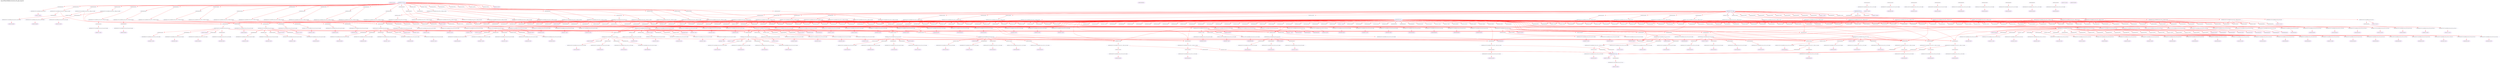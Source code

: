 digraph v3graph {
	graph	[label="obj_dir/VBarrelShifter8_Structure_052_gate_simp.dot",
		 labelloc=t, labeljust=l,
		 //size="7.5,10",
		 rankdir=TB];
	n0	[fontsize=8 label="0x5555564e1600@TOP", color=purple];
	n1	[fontsize=8 label="0x55555639a860@TOP", color=purple, style=dotted];
	n2	[fontsize=8 label="0x55555639c410 TOP->din", color=blue];
	n3	[fontsize=8 label="0x55555639b160 TOP->BarrelShifter8_Structure__DOT__din", color=blue, style=dotted];
	n4	[fontsize=8 label="0x55555639c110@TOP", color=purple, style=dotted];
	n5	[fontsize=8 label="0x55555639b810 TOP->shamt", color=blue];
	n6	[fontsize=8 label="0x55555639bb10 TOP->BarrelShifter8_Structure__DOT__shamt", color=blue, style=dotted];
	n7	[fontsize=8 label="0x55555639b2e0@TOP", color=purple, style=dotted];
	n8	[fontsize=8 label="0x55555639ab60 TOP->lr", color=blue];
	n9	[fontsize=8 label="0x55555639ae60 TOP->BarrelShifter8_Structure__DOT__lr", color=blue, style=dotted];
	n10	[fontsize=8 label="0x55555639bf90@TOP", color=purple, style=dotted];
	n11	[fontsize=8 label="0x55555639c590 TOP->al", color=blue];
	n12	[fontsize=8 label="0x555556279c50 TOP->BarrelShifter8_Structure__DOT__al", color=blue, style=dotted];
	n13	[fontsize=8 label="0x55555639a5b0@TOP", color=purple, style=dotted];
	n14	[fontsize=8 label="0x55555639b990 TOP->dout", color=blue];
	n15	[fontsize=8 label="0x55555639bc90 TOP->BarrelShifter8_Structure__DOT__dout", color=blue, style=dotted];
	n16	[fontsize=8 label="0x5555563b2770@TOP", color=purple, style=dotted];
	n17	[fontsize=8 label="0x5555563b2dc0 TOP->BarrelShifter8_Structure__DOT____Vcellinp__mc__datain1", color=blue, style=dotted];
	n18	[fontsize=8 label="0x5555563b2ea0@TOP", color=purple, style=dotted];
	n19	[fontsize=8 label="0x5555563b34f0 TOP->BarrelShifter8_Structure__DOT____Vcellinp__m7a__sel0", color=blue, style=dotted];
	n20	[fontsize=8 label="0x5555563b35d0@TOP", color=purple, style=dotted];
	n21	[fontsize=8 label="0x5555563b3c20 TOP->BarrelShifter8_Structure__DOT____Vcellinp__m7a__datain3", color=blue, style=dotted];
	n22	[fontsize=8 label="0x5555563b3d00@TOP", color=purple, style=dotted];
	n23	[fontsize=8 label="0x5555563b4350 TOP->BarrelShifter8_Structure__DOT____Vcellinp__m7a__datain2", color=blue, style=dotted];
	n24	[fontsize=8 label="0x5555563b4430@TOP", color=purple, style=dotted];
	n25	[fontsize=8 label="0x5555563b4a80 TOP->BarrelShifter8_Structure__DOT____Vcellinp__m7a__datain0", color=blue, style=dotted];
	n26	[fontsize=8 label="0x5555563b4b60@TOP", color=purple, style=dotted];
	n27	[fontsize=8 label="0x5555563b51b0 TOP->BarrelShifter8_Structure__DOT____Vcellinp__m6a__sel0", color=blue, style=dotted];
	n28	[fontsize=8 label="0x5555563b5290@TOP", color=purple, style=dotted];
	n29	[fontsize=8 label="0x5555563b58e0 TOP->BarrelShifter8_Structure__DOT____Vcellinp__m6a__datain3", color=blue, style=dotted];
	n30	[fontsize=8 label="0x5555563b59c0@TOP", color=purple, style=dotted];
	n31	[fontsize=8 label="0x5555563b6010 TOP->BarrelShifter8_Structure__DOT____Vcellinp__m6a__datain2", color=blue, style=dotted];
	n32	[fontsize=8 label="0x5555563b60f0@TOP", color=purple, style=dotted];
	n33	[fontsize=8 label="0x5555563b6740 TOP->BarrelShifter8_Structure__DOT____Vcellinp__m6a__datain1", color=blue, style=dotted];
	n34	[fontsize=8 label="0x5555563b6820@TOP", color=purple, style=dotted];
	n35	[fontsize=8 label="0x5555563b6e70 TOP->BarrelShifter8_Structure__DOT____Vcellinp__m6a__datain0", color=blue, style=dotted];
	n36	[fontsize=8 label="0x5555563b6f50@TOP", color=purple, style=dotted];
	n37	[fontsize=8 label="0x5555563b75a0 TOP->BarrelShifter8_Structure__DOT____Vcellinp__m5a__sel0", color=blue, style=dotted];
	n38	[fontsize=8 label="0x5555563b7680@TOP", color=purple, style=dotted];
	n39	[fontsize=8 label="0x5555563b7cd0 TOP->BarrelShifter8_Structure__DOT____Vcellinp__m5a__datain3", color=blue, style=dotted];
	n40	[fontsize=8 label="0x5555563b7db0@TOP", color=purple, style=dotted];
	n41	[fontsize=8 label="0x5555563b8400 TOP->BarrelShifter8_Structure__DOT____Vcellinp__m5a__datain2", color=blue, style=dotted];
	n42	[fontsize=8 label="0x5555563b84e0@TOP", color=purple, style=dotted];
	n43	[fontsize=8 label="0x5555563b8b30 TOP->BarrelShifter8_Structure__DOT____Vcellinp__m5a__datain1", color=blue, style=dotted];
	n44	[fontsize=8 label="0x5555563b8c10@TOP", color=purple, style=dotted];
	n45	[fontsize=8 label="0x5555563b9260 TOP->BarrelShifter8_Structure__DOT____Vcellinp__m5a__datain0", color=blue, style=dotted];
	n46	[fontsize=8 label="0x5555563b9340@TOP", color=purple, style=dotted];
	n47	[fontsize=8 label="0x5555563b9990 TOP->BarrelShifter8_Structure__DOT____Vcellinp__m4a__sel0", color=blue, style=dotted];
	n48	[fontsize=8 label="0x5555563b9a70@TOP", color=purple, style=dotted];
	n49	[fontsize=8 label="0x5555563ba0c0 TOP->BarrelShifter8_Structure__DOT____Vcellinp__m4a__datain3", color=blue, style=dotted];
	n50	[fontsize=8 label="0x5555563ba1a0@TOP", color=purple, style=dotted];
	n51	[fontsize=8 label="0x5555563ba7f0 TOP->BarrelShifter8_Structure__DOT____Vcellinp__m4a__datain2", color=blue, style=dotted];
	n52	[fontsize=8 label="0x5555563ba8d0@TOP", color=purple, style=dotted];
	n53	[fontsize=8 label="0x5555563baf20 TOP->BarrelShifter8_Structure__DOT____Vcellinp__m4a__datain1", color=blue, style=dotted];
	n54	[fontsize=8 label="0x5555563bb000@TOP", color=purple, style=dotted];
	n55	[fontsize=8 label="0x5555563bb650 TOP->BarrelShifter8_Structure__DOT____Vcellinp__m4a__datain0", color=blue, style=dotted];
	n56	[fontsize=8 label="0x5555563bb730@TOP", color=purple, style=dotted];
	n57	[fontsize=8 label="0x5555563bbd80 TOP->BarrelShifter8_Structure__DOT____Vcellinp__m3a__sel0", color=blue, style=dotted];
	n58	[fontsize=8 label="0x5555563bbe60@TOP", color=purple, style=dotted];
	n59	[fontsize=8 label="0x5555563bc4b0 TOP->BarrelShifter8_Structure__DOT____Vcellinp__m3a__datain3", color=blue, style=dotted];
	n60	[fontsize=8 label="0x5555563bc590@TOP", color=purple, style=dotted];
	n61	[fontsize=8 label="0x5555563bcbe0 TOP->BarrelShifter8_Structure__DOT____Vcellinp__m3a__datain2", color=blue, style=dotted];
	n62	[fontsize=8 label="0x5555563bccc0@TOP", color=purple, style=dotted];
	n63	[fontsize=8 label="0x5555563bd310 TOP->BarrelShifter8_Structure__DOT____Vcellinp__m3a__datain1", color=blue, style=dotted];
	n64	[fontsize=8 label="0x5555563bd3f0@TOP", color=purple, style=dotted];
	n65	[fontsize=8 label="0x5555563bda40 TOP->BarrelShifter8_Structure__DOT____Vcellinp__m3a__datain0", color=blue, style=dotted];
	n66	[fontsize=8 label="0x5555563bdb20@TOP", color=purple, style=dotted];
	n67	[fontsize=8 label="0x5555563be170 TOP->BarrelShifter8_Structure__DOT____Vcellinp__m2a__sel0", color=blue, style=dotted];
	n68	[fontsize=8 label="0x5555563be250@TOP", color=purple, style=dotted];
	n69	[fontsize=8 label="0x5555563be8a0 TOP->BarrelShifter8_Structure__DOT____Vcellinp__m2a__datain3", color=blue, style=dotted];
	n70	[fontsize=8 label="0x5555563be980@TOP", color=purple, style=dotted];
	n71	[fontsize=8 label="0x5555563befd0 TOP->BarrelShifter8_Structure__DOT____Vcellinp__m2a__datain2", color=blue, style=dotted];
	n72	[fontsize=8 label="0x5555563bf0b0@TOP", color=purple, style=dotted];
	n73	[fontsize=8 label="0x5555563bf700 TOP->BarrelShifter8_Structure__DOT____Vcellinp__m2a__datain1", color=blue, style=dotted];
	n74	[fontsize=8 label="0x5555563bf7e0@TOP", color=purple, style=dotted];
	n75	[fontsize=8 label="0x5555563bfe30 TOP->BarrelShifter8_Structure__DOT____Vcellinp__m2a__datain0", color=blue, style=dotted];
	n76	[fontsize=8 label="0x5555563bff10@TOP", color=purple, style=dotted];
	n77	[fontsize=8 label="0x5555563c0560 TOP->BarrelShifter8_Structure__DOT____Vcellinp__m1a__sel0", color=blue, style=dotted];
	n78	[fontsize=8 label="0x5555563c0640@TOP", color=purple, style=dotted];
	n79	[fontsize=8 label="0x5555563c0c90 TOP->BarrelShifter8_Structure__DOT____Vcellinp__m1a__datain3", color=blue, style=dotted];
	n80	[fontsize=8 label="0x5555563c0d70@TOP", color=purple, style=dotted];
	n81	[fontsize=8 label="0x5555563c13c0 TOP->BarrelShifter8_Structure__DOT____Vcellinp__m1a__datain2", color=blue, style=dotted];
	n82	[fontsize=8 label="0x5555563c14a0@TOP", color=purple, style=dotted];
	n83	[fontsize=8 label="0x5555563c1af0 TOP->BarrelShifter8_Structure__DOT____Vcellinp__m1a__datain1", color=blue, style=dotted];
	n84	[fontsize=8 label="0x5555563c1bd0@TOP", color=purple, style=dotted];
	n85	[fontsize=8 label="0x5555563c2220 TOP->BarrelShifter8_Structure__DOT____Vcellinp__m1a__datain0", color=blue, style=dotted];
	n86	[fontsize=8 label="0x5555563c2300@TOP", color=purple, style=dotted];
	n87	[fontsize=8 label="0x5555563c2950 TOP->BarrelShifter8_Structure__DOT____Vcellinp__m0a__sel0", color=blue, style=dotted];
	n88	[fontsize=8 label="0x5555563c2a30@TOP", color=purple, style=dotted];
	n89	[fontsize=8 label="0x5555563c3080 TOP->BarrelShifter8_Structure__DOT____Vcellinp__m0a__datain2", color=blue, style=dotted];
	n90	[fontsize=8 label="0x5555563c3160@TOP", color=purple, style=dotted];
	n91	[fontsize=8 label="0x5555563c37b0 TOP->BarrelShifter8_Structure__DOT____Vcellinp__m0a__datain1", color=blue, style=dotted];
	n92	[fontsize=8 label="0x5555563c3890@TOP", color=purple, style=dotted];
	n93	[fontsize=8 label="0x5555563c3ee0 TOP->BarrelShifter8_Structure__DOT____Vcellinp__m0a__datain0", color=blue, style=dotted];
	n94	[fontsize=8 label="0x5555563c3fc0@TOP", color=purple, style=dotted];
	n95	[fontsize=8 label="0x5555563c4610 TOP->BarrelShifter8_Structure__DOT____Vcellinp__m7b__sel0", color=blue, style=dotted];
	n96	[fontsize=8 label="0x5555563c46f0@TOP", color=purple, style=dotted];
	n97	[fontsize=8 label="0x5555563c4d40 TOP->BarrelShifter8_Structure__DOT____Vcellinp__m6b__sel0", color=blue, style=dotted];
	n98	[fontsize=8 label="0x5555563c4e20@TOP", color=purple, style=dotted];
	n99	[fontsize=8 label="0x5555563c5470 TOP->BarrelShifter8_Structure__DOT____Vcellinp__m5b__sel0", color=blue, style=dotted];
	n100	[fontsize=8 label="0x5555563c5550@TOP", color=purple, style=dotted];
	n101	[fontsize=8 label="0x5555563c5ba0 TOP->BarrelShifter8_Structure__DOT____Vcellinp__m4b__sel0", color=blue, style=dotted];
	n102	[fontsize=8 label="0x5555563c5c80@TOP", color=purple, style=dotted];
	n103	[fontsize=8 label="0x5555563c62d0 TOP->BarrelShifter8_Structure__DOT____Vcellinp__m3b__sel0", color=blue, style=dotted];
	n104	[fontsize=8 label="0x5555563c63b0@TOP", color=purple, style=dotted];
	n105	[fontsize=8 label="0x5555563c6a00 TOP->BarrelShifter8_Structure__DOT____Vcellinp__m2b__sel0", color=blue, style=dotted];
	n106	[fontsize=8 label="0x5555563c6ae0@TOP", color=purple, style=dotted];
	n107	[fontsize=8 label="0x5555563c7130 TOP->BarrelShifter8_Structure__DOT____Vcellinp__m1b__sel0", color=blue, style=dotted];
	n108	[fontsize=8 label="0x5555563c7210@TOP", color=purple, style=dotted];
	n109	[fontsize=8 label="0x5555563c7860 TOP->BarrelShifter8_Structure__DOT____Vcellinp__m0b__sel0", color=blue, style=dotted];
	n110	[fontsize=8 label="0x5555563c7940@TOP", color=purple, style=dotted];
	n111	[fontsize=8 label="0x5555563c7f90 TOP->BarrelShifter8_Structure__DOT____Vcellinp__m7c__sel0", color=blue, style=dotted];
	n112	[fontsize=8 label="0x5555563c8070@TOP", color=purple, style=dotted];
	n113	[fontsize=8 label="0x5555563c86c0 TOP->BarrelShifter8_Structure__DOT____Vcellout__m7c__dataout", color=blue, style=dotted];
	n114	[fontsize=8 label="0x5555563c87a0@TOP", color=purple, style=dotted];
	n115	[fontsize=8 label="0x5555563c8df0 TOP->BarrelShifter8_Structure__DOT____Vcellinp__m6c__sel0", color=blue, style=dotted];
	n116	[fontsize=8 label="0x5555563c8ed0@TOP", color=purple, style=dotted];
	n117	[fontsize=8 label="0x5555563c9520 TOP->BarrelShifter8_Structure__DOT____Vcellout__m6c__dataout", color=blue, style=dotted];
	n118	[fontsize=8 label="0x5555563c9600@TOP", color=purple, style=dotted];
	n119	[fontsize=8 label="0x5555563c9c50 TOP->BarrelShifter8_Structure__DOT____Vcellinp__m5c__sel0", color=blue, style=dotted];
	n120	[fontsize=8 label="0x5555563c9d30@TOP", color=purple, style=dotted];
	n121	[fontsize=8 label="0x5555563ca380 TOP->BarrelShifter8_Structure__DOT____Vcellout__m5c__dataout", color=blue, style=dotted];
	n122	[fontsize=8 label="0x5555563ca460@TOP", color=purple, style=dotted];
	n123	[fontsize=8 label="0x5555563caab0 TOP->BarrelShifter8_Structure__DOT____Vcellinp__m4c__sel0", color=blue, style=dotted];
	n124	[fontsize=8 label="0x5555563cab90@TOP", color=purple, style=dotted];
	n125	[fontsize=8 label="0x5555563cb1e0 TOP->BarrelShifter8_Structure__DOT____Vcellout__m4c__dataout", color=blue, style=dotted];
	n126	[fontsize=8 label="0x5555563cb2c0@TOP", color=purple, style=dotted];
	n127	[fontsize=8 label="0x5555563cb910 TOP->BarrelShifter8_Structure__DOT____Vcellinp__m3c__sel0", color=blue, style=dotted];
	n128	[fontsize=8 label="0x5555563cb9f0@TOP", color=purple, style=dotted];
	n129	[fontsize=8 label="0x5555563cc040 TOP->BarrelShifter8_Structure__DOT____Vcellout__m3c__dataout", color=blue, style=dotted];
	n130	[fontsize=8 label="0x5555563cc120@TOP", color=purple, style=dotted];
	n131	[fontsize=8 label="0x5555563cc770 TOP->BarrelShifter8_Structure__DOT____Vcellinp__m2c__sel0", color=blue, style=dotted];
	n132	[fontsize=8 label="0x5555563cc850@TOP", color=purple, style=dotted];
	n133	[fontsize=8 label="0x5555563ccea0 TOP->BarrelShifter8_Structure__DOT____Vcellout__m2c__dataout", color=blue, style=dotted];
	n134	[fontsize=8 label="0x5555563ccf80@TOP", color=purple, style=dotted];
	n135	[fontsize=8 label="0x5555563cd5d0 TOP->BarrelShifter8_Structure__DOT____Vcellinp__m1c__sel0", color=blue, style=dotted];
	n136	[fontsize=8 label="0x5555563cd6b0@TOP", color=purple, style=dotted];
	n137	[fontsize=8 label="0x5555563cdd00 TOP->BarrelShifter8_Structure__DOT____Vcellout__m1c__dataout", color=blue, style=dotted];
	n138	[fontsize=8 label="0x5555563cdde0@TOP", color=purple, style=dotted];
	n139	[fontsize=8 label="0x5555563ce430 TOP->BarrelShifter8_Structure__DOT____Vcellinp__m0c__sel0", color=blue, style=dotted];
	n140	[fontsize=8 label="0x5555563ce510@TOP", color=purple, style=dotted];
	n141	[fontsize=8 label="0x5555563ceb60 TOP->BarrelShifter8_Structure__DOT____Vcellout__m0c__dataout", color=blue, style=dotted];
	n142	[fontsize=8 label="0x5555563cec40@TOP", color=purple, style=dotted];
	n143	[fontsize=8 label="0x5555563cf620 TOP->BarrelShifter8_Structure__DOT__mc__DOT__datain1", color=blue, style=dotted];
	n144	[fontsize=8 label="0x5555563cef40@TOP", color=purple, style=dotted];
	n145	[fontsize=8 label="0x5555563cf700 TOP->BarrelShifter8_Structure__DOT__mc__DOT__sel", color=blue, style=dotted];
	n146	[fontsize=8 label="0x5555563cf240@TOP", color=purple, style=dotted];
	n147	[fontsize=8 label="0x55555639afe0 TOP->BarrelShifter8_Structure__DOT__mc_out", color=blue, style=dotted];
	n148	[fontsize=8 label="0x5555563cf7e0 TOP->BarrelShifter8_Structure__DOT__mc__DOT__dataout", color=blue, style=dotted];
	n149	[fontsize=8 label="0x5555564e4270@TOP", color=purple, style=dotted];
	n150	[fontsize=8 label="0x5555564e40f0@TOP", color=purple, style=dotted];
	n151	[fontsize=8 label="0x5555564e3f70@TOP", color=purple, style=dotted];
	n152	[fontsize=8 label="0x5555563d08f0@TOP", color=purple, style=dotted];
	n153	[fontsize=8 label="0x5555563d1df0 TOP->BarrelShifter8_Structure__DOT__m7a__DOT__datain0", color=blue, style=dotted];
	n154	[fontsize=8 label="0x5555563d0bf0@TOP", color=purple, style=dotted];
	n155	[fontsize=8 label="0x5555563d1ed0 TOP->BarrelShifter8_Structure__DOT__m7a__DOT__datain1", color=blue, style=dotted];
	n156	[fontsize=8 label="0x5555563d0ef0@TOP", color=purple, style=dotted];
	n157	[fontsize=8 label="0x5555563d1fb0 TOP->BarrelShifter8_Structure__DOT__m7a__DOT__datain2", color=blue, style=dotted];
	n158	[fontsize=8 label="0x5555563d11f0@TOP", color=purple, style=dotted];
	n159	[fontsize=8 label="0x5555563d2090 TOP->BarrelShifter8_Structure__DOT__m7a__DOT__datain3", color=blue, style=dotted];
	n160	[fontsize=8 label="0x5555563d14f0@TOP", color=purple, style=dotted];
	n161	[fontsize=8 label="0x5555563d2170 TOP->BarrelShifter8_Structure__DOT__m7a__DOT__sel0", color=blue, style=dotted];
	n162	[fontsize=8 label="0x5555563d17f0@TOP", color=purple, style=dotted];
	n163	[fontsize=8 label="0x5555563d2250 TOP->BarrelShifter8_Structure__DOT__m7a__DOT__sel1", color=blue, style=dotted];
	n164	[fontsize=8 label="0x5555563d1af0@TOP", color=purple, style=dotted];
	n165	[fontsize=8 label="0x555556279dd0 TOP->BarrelShifter8_Structure__DOT__m7a_out", color=blue, style=dotted];
	n166	[fontsize=8 label="0x5555563d2330 TOP->BarrelShifter8_Structure__DOT__m7a__DOT__dataout", color=blue, style=dotted];
	n167	[fontsize=8 label="0x5555564e6320@TOP", color=purple, style=dotted];
	n168	[fontsize=8 label="0x5555564e61a0@TOP", color=purple, style=dotted];
	n169	[fontsize=8 label="0x5555564e6020@TOP", color=purple, style=dotted];
	n170	[fontsize=8 label="0x5555564e5ea0@TOP", color=purple, style=dotted];
	n171	[fontsize=8 label="0x5555564e5d20@TOP", color=purple, style=dotted];
	n172	[fontsize=8 label="0x5555564e5ba0@TOP", color=purple, style=dotted];
	n173	[fontsize=8 label="0x5555564e5a20@TOP", color=purple, style=dotted];
	n174	[fontsize=8 label="0x5555563d4960@TOP", color=purple, style=dotted];
	n175	[fontsize=8 label="0x5555563d5e60 TOP->BarrelShifter8_Structure__DOT__m6a__DOT__datain0", color=blue, style=dotted];
	n176	[fontsize=8 label="0x5555563d4c60@TOP", color=purple, style=dotted];
	n177	[fontsize=8 label="0x5555563d5f40 TOP->BarrelShifter8_Structure__DOT__m6a__DOT__datain1", color=blue, style=dotted];
	n178	[fontsize=8 label="0x5555563d4f60@TOP", color=purple, style=dotted];
	n179	[fontsize=8 label="0x5555563d6020 TOP->BarrelShifter8_Structure__DOT__m6a__DOT__datain2", color=blue, style=dotted];
	n180	[fontsize=8 label="0x5555563d5260@TOP", color=purple, style=dotted];
	n181	[fontsize=8 label="0x5555563d6100 TOP->BarrelShifter8_Structure__DOT__m6a__DOT__datain3", color=blue, style=dotted];
	n182	[fontsize=8 label="0x5555563d5560@TOP", color=purple, style=dotted];
	n183	[fontsize=8 label="0x5555563d61e0 TOP->BarrelShifter8_Structure__DOT__m6a__DOT__sel0", color=blue, style=dotted];
	n184	[fontsize=8 label="0x5555563d5860@TOP", color=purple, style=dotted];
	n185	[fontsize=8 label="0x5555563d62c0 TOP->BarrelShifter8_Structure__DOT__m6a__DOT__sel1", color=blue, style=dotted];
	n186	[fontsize=8 label="0x5555563d5b60@TOP", color=purple, style=dotted];
	n187	[fontsize=8 label="0x55555639be10 TOP->BarrelShifter8_Structure__DOT__m6a_out", color=blue, style=dotted];
	n188	[fontsize=8 label="0x5555563d63a0 TOP->BarrelShifter8_Structure__DOT__m6a__DOT__dataout", color=blue, style=dotted];
	n189	[fontsize=8 label="0x5555564ec1d0@TOP", color=purple, style=dotted];
	n190	[fontsize=8 label="0x5555564ec050@TOP", color=purple, style=dotted];
	n191	[fontsize=8 label="0x5555564ebed0@TOP", color=purple, style=dotted];
	n192	[fontsize=8 label="0x5555564ebd50@TOP", color=purple, style=dotted];
	n193	[fontsize=8 label="0x5555564ebbd0@TOP", color=purple, style=dotted];
	n194	[fontsize=8 label="0x5555564eba50@TOP", color=purple, style=dotted];
	n195	[fontsize=8 label="0x5555564eb8d0@TOP", color=purple, style=dotted];
	n196	[fontsize=8 label="0x5555563d89d0@TOP", color=purple, style=dotted];
	n197	[fontsize=8 label="0x5555563d9ed0 TOP->BarrelShifter8_Structure__DOT__m5a__DOT__datain0", color=blue, style=dotted];
	n198	[fontsize=8 label="0x5555563d8cd0@TOP", color=purple, style=dotted];
	n199	[fontsize=8 label="0x5555563d9fb0 TOP->BarrelShifter8_Structure__DOT__m5a__DOT__datain1", color=blue, style=dotted];
	n200	[fontsize=8 label="0x5555563d8fd0@TOP", color=purple, style=dotted];
	n201	[fontsize=8 label="0x5555563da090 TOP->BarrelShifter8_Structure__DOT__m5a__DOT__datain2", color=blue, style=dotted];
	n202	[fontsize=8 label="0x5555563d92d0@TOP", color=purple, style=dotted];
	n203	[fontsize=8 label="0x5555563da170 TOP->BarrelShifter8_Structure__DOT__m5a__DOT__datain3", color=blue, style=dotted];
	n204	[fontsize=8 label="0x5555563d95d0@TOP", color=purple, style=dotted];
	n205	[fontsize=8 label="0x5555563da250 TOP->BarrelShifter8_Structure__DOT__m5a__DOT__sel0", color=blue, style=dotted];
	n206	[fontsize=8 label="0x5555563d98d0@TOP", color=purple, style=dotted];
	n207	[fontsize=8 label="0x5555563da330 TOP->BarrelShifter8_Structure__DOT__m5a__DOT__sel1", color=blue, style=dotted];
	n208	[fontsize=8 label="0x5555563d9bd0@TOP", color=purple, style=dotted];
	n209	[fontsize=8 label="0x555556279ac0 TOP->BarrelShifter8_Structure__DOT__m5a_out", color=blue, style=dotted];
	n210	[fontsize=8 label="0x5555563da410 TOP->BarrelShifter8_Structure__DOT__m5a__DOT__dataout", color=blue, style=dotted];
	n211	[fontsize=8 label="0x5555564f2080@TOP", color=purple, style=dotted];
	n212	[fontsize=8 label="0x5555564f1f00@TOP", color=purple, style=dotted];
	n213	[fontsize=8 label="0x5555564f1d80@TOP", color=purple, style=dotted];
	n214	[fontsize=8 label="0x5555564f1c00@TOP", color=purple, style=dotted];
	n215	[fontsize=8 label="0x5555564f1a80@TOP", color=purple, style=dotted];
	n216	[fontsize=8 label="0x5555564f1900@TOP", color=purple, style=dotted];
	n217	[fontsize=8 label="0x5555564f1780@TOP", color=purple, style=dotted];
	n218	[fontsize=8 label="0x5555563dca40@TOP", color=purple, style=dotted];
	n219	[fontsize=8 label="0x5555563ddf40 TOP->BarrelShifter8_Structure__DOT__m4a__DOT__datain0", color=blue, style=dotted];
	n220	[fontsize=8 label="0x5555563dcd40@TOP", color=purple, style=dotted];
	n221	[fontsize=8 label="0x5555563de020 TOP->BarrelShifter8_Structure__DOT__m4a__DOT__datain1", color=blue, style=dotted];
	n222	[fontsize=8 label="0x5555563dd040@TOP", color=purple, style=dotted];
	n223	[fontsize=8 label="0x5555563de100 TOP->BarrelShifter8_Structure__DOT__m4a__DOT__datain2", color=blue, style=dotted];
	n224	[fontsize=8 label="0x5555563dd340@TOP", color=purple, style=dotted];
	n225	[fontsize=8 label="0x5555563de1e0 TOP->BarrelShifter8_Structure__DOT__m4a__DOT__datain3", color=blue, style=dotted];
	n226	[fontsize=8 label="0x5555563dd640@TOP", color=purple, style=dotted];
	n227	[fontsize=8 label="0x5555563de2c0 TOP->BarrelShifter8_Structure__DOT__m4a__DOT__sel0", color=blue, style=dotted];
	n228	[fontsize=8 label="0x5555563dd940@TOP", color=purple, style=dotted];
	n229	[fontsize=8 label="0x5555563de3e0 TOP->BarrelShifter8_Structure__DOT__m4a__DOT__sel1", color=blue, style=dotted];
	n230	[fontsize=8 label="0x5555563ddc40@TOP", color=purple, style=dotted];
	n231	[fontsize=8 label="0x5555563b1c10 TOP->BarrelShifter8_Structure__DOT__m4a_out", color=blue, style=dotted];
	n232	[fontsize=8 label="0x5555563de500 TOP->BarrelShifter8_Structure__DOT__m4a__DOT__dataout", color=blue, style=dotted];
	n233	[fontsize=8 label="0x5555564f7f30@TOP", color=purple, style=dotted];
	n234	[fontsize=8 label="0x5555564f7db0@TOP", color=purple, style=dotted];
	n235	[fontsize=8 label="0x5555564f7c30@TOP", color=purple, style=dotted];
	n236	[fontsize=8 label="0x5555564f7ab0@TOP", color=purple, style=dotted];
	n237	[fontsize=8 label="0x5555564f7930@TOP", color=purple, style=dotted];
	n238	[fontsize=8 label="0x5555564f77b0@TOP", color=purple, style=dotted];
	n239	[fontsize=8 label="0x5555564f7630@TOP", color=purple, style=dotted];
	n240	[fontsize=8 label="0x5555563e10f0@TOP", color=purple, style=dotted];
	n241	[fontsize=8 label="0x5555563e2b10 TOP->BarrelShifter8_Structure__DOT__m3a__DOT__datain0", color=blue, style=dotted];
	n242	[fontsize=8 label="0x5555563e14b0@TOP", color=purple, style=dotted];
	n243	[fontsize=8 label="0x5555563e2c70 TOP->BarrelShifter8_Structure__DOT__m3a__DOT__datain1", color=blue, style=dotted];
	n244	[fontsize=8 label="0x5555563e1870@TOP", color=purple, style=dotted];
	n245	[fontsize=8 label="0x5555563e2d90 TOP->BarrelShifter8_Structure__DOT__m3a__DOT__datain2", color=blue, style=dotted];
	n246	[fontsize=8 label="0x5555563e1c30@TOP", color=purple, style=dotted];
	n247	[fontsize=8 label="0x5555563e2eb0 TOP->BarrelShifter8_Structure__DOT__m3a__DOT__datain3", color=blue, style=dotted];
	n248	[fontsize=8 label="0x5555563e1ff0@TOP", color=purple, style=dotted];
	n249	[fontsize=8 label="0x5555563e2fd0 TOP->BarrelShifter8_Structure__DOT__m3a__DOT__sel0", color=blue, style=dotted];
	n250	[fontsize=8 label="0x5555563e23b0@TOP", color=purple, style=dotted];
	n251	[fontsize=8 label="0x5555563e30f0 TOP->BarrelShifter8_Structure__DOT__m3a__DOT__sel1", color=blue, style=dotted];
	n252	[fontsize=8 label="0x5555563e2760@TOP", color=purple, style=dotted];
	n253	[fontsize=8 label="0x5555563b1cf0 TOP->BarrelShifter8_Structure__DOT__m3a_out", color=blue, style=dotted];
	n254	[fontsize=8 label="0x5555563e3210 TOP->BarrelShifter8_Structure__DOT__m3a__DOT__dataout", color=blue, style=dotted];
	n255	[fontsize=8 label="0x5555564fdde0@TOP", color=purple, style=dotted];
	n256	[fontsize=8 label="0x5555564fdc60@TOP", color=purple, style=dotted];
	n257	[fontsize=8 label="0x5555564fdae0@TOP", color=purple, style=dotted];
	n258	[fontsize=8 label="0x5555564fd960@TOP", color=purple, style=dotted];
	n259	[fontsize=8 label="0x5555564fd7e0@TOP", color=purple, style=dotted];
	n260	[fontsize=8 label="0x5555564fd660@TOP", color=purple, style=dotted];
	n261	[fontsize=8 label="0x5555564fd4e0@TOP", color=purple, style=dotted];
	n262	[fontsize=8 label="0x5555563e5e00@TOP", color=purple, style=dotted];
	n263	[fontsize=8 label="0x5555563e7820 TOP->BarrelShifter8_Structure__DOT__m2a__DOT__datain0", color=blue, style=dotted];
	n264	[fontsize=8 label="0x5555563e61c0@TOP", color=purple, style=dotted];
	n265	[fontsize=8 label="0x5555563e7980 TOP->BarrelShifter8_Structure__DOT__m2a__DOT__datain1", color=blue, style=dotted];
	n266	[fontsize=8 label="0x5555563e6580@TOP", color=purple, style=dotted];
	n267	[fontsize=8 label="0x5555563e7aa0 TOP->BarrelShifter8_Structure__DOT__m2a__DOT__datain2", color=blue, style=dotted];
	n268	[fontsize=8 label="0x5555563e6940@TOP", color=purple, style=dotted];
	n269	[fontsize=8 label="0x5555563e7bc0 TOP->BarrelShifter8_Structure__DOT__m2a__DOT__datain3", color=blue, style=dotted];
	n270	[fontsize=8 label="0x5555563e6d00@TOP", color=purple, style=dotted];
	n271	[fontsize=8 label="0x5555563e7ce0 TOP->BarrelShifter8_Structure__DOT__m2a__DOT__sel0", color=blue, style=dotted];
	n272	[fontsize=8 label="0x5555563e70c0@TOP", color=purple, style=dotted];
	n273	[fontsize=8 label="0x5555563e7e00 TOP->BarrelShifter8_Structure__DOT__m2a__DOT__sel1", color=blue, style=dotted];
	n274	[fontsize=8 label="0x5555563e7470@TOP", color=purple, style=dotted];
	n275	[fontsize=8 label="0x5555563b1dd0 TOP->BarrelShifter8_Structure__DOT__m2a_out", color=blue, style=dotted];
	n276	[fontsize=8 label="0x5555563e7f20 TOP->BarrelShifter8_Structure__DOT__m2a__DOT__dataout", color=blue, style=dotted];
	n277	[fontsize=8 label="0x555556503c90@TOP", color=purple, style=dotted];
	n278	[fontsize=8 label="0x555556503b10@TOP", color=purple, style=dotted];
	n279	[fontsize=8 label="0x555556503990@TOP", color=purple, style=dotted];
	n280	[fontsize=8 label="0x555556503810@TOP", color=purple, style=dotted];
	n281	[fontsize=8 label="0x555556503690@TOP", color=purple, style=dotted];
	n282	[fontsize=8 label="0x555556503510@TOP", color=purple, style=dotted];
	n283	[fontsize=8 label="0x555556503390@TOP", color=purple, style=dotted];
	n284	[fontsize=8 label="0x5555563eab10@TOP", color=purple, style=dotted];
	n285	[fontsize=8 label="0x5555563ec400 TOP->BarrelShifter8_Structure__DOT__m1a__DOT__datain0", color=blue, style=dotted];
	n286	[fontsize=8 label="0x5555563eaed0@TOP", color=purple, style=dotted];
	n287	[fontsize=8 label="0x5555563ec4e0 TOP->BarrelShifter8_Structure__DOT__m1a__DOT__datain1", color=blue, style=dotted];
	n288	[fontsize=8 label="0x5555563eb290@TOP", color=purple, style=dotted];
	n289	[fontsize=8 label="0x5555563ec5c0 TOP->BarrelShifter8_Structure__DOT__m1a__DOT__datain2", color=blue, style=dotted];
	n290	[fontsize=8 label="0x5555563eb650@TOP", color=purple, style=dotted];
	n291	[fontsize=8 label="0x5555563ec6a0 TOP->BarrelShifter8_Structure__DOT__m1a__DOT__datain3", color=blue, style=dotted];
	n292	[fontsize=8 label="0x5555563eba10@TOP", color=purple, style=dotted];
	n293	[fontsize=8 label="0x5555563ec780 TOP->BarrelShifter8_Structure__DOT__m1a__DOT__sel0", color=blue, style=dotted];
	n294	[fontsize=8 label="0x5555563ebdd0@TOP", color=purple, style=dotted];
	n295	[fontsize=8 label="0x5555563ec860 TOP->BarrelShifter8_Structure__DOT__m1a__DOT__sel1", color=blue, style=dotted];
	n296	[fontsize=8 label="0x5555563ec100@TOP", color=purple, style=dotted];
	n297	[fontsize=8 label="0x5555563b1eb0 TOP->BarrelShifter8_Structure__DOT__m1a_out", color=blue, style=dotted];
	n298	[fontsize=8 label="0x5555563ec940 TOP->BarrelShifter8_Structure__DOT__m1a__DOT__dataout", color=blue, style=dotted];
	n299	[fontsize=8 label="0x555556509b40@TOP", color=purple, style=dotted];
	n300	[fontsize=8 label="0x5555565099c0@TOP", color=purple, style=dotted];
	n301	[fontsize=8 label="0x555556509840@TOP", color=purple, style=dotted];
	n302	[fontsize=8 label="0x5555565096c0@TOP", color=purple, style=dotted];
	n303	[fontsize=8 label="0x555556509540@TOP", color=purple, style=dotted];
	n304	[fontsize=8 label="0x5555565093c0@TOP", color=purple, style=dotted];
	n305	[fontsize=8 label="0x555556509240@TOP", color=purple, style=dotted];
	n306	[fontsize=8 label="0x5555563ef130@TOP", color=purple, style=dotted];
	n307	[fontsize=8 label="0x5555563f0790 TOP->BarrelShifter8_Structure__DOT__m0a__DOT__datain0", color=blue, style=dotted];
	n308	[fontsize=8 label="0x5555563ef4f0@TOP", color=purple, style=dotted];
	n309	[fontsize=8 label="0x5555563f08f0 TOP->BarrelShifter8_Structure__DOT__m0a__DOT__datain1", color=blue, style=dotted];
	n310	[fontsize=8 label="0x5555563ef8b0@TOP", color=purple, style=dotted];
	n311	[fontsize=8 label="0x5555563f0a10 TOP->BarrelShifter8_Structure__DOT__m0a__DOT__datain2", color=blue, style=dotted];
	n312	[fontsize=8 label="0x5555563efc70@TOP", color=purple, style=dotted];
	n313	[fontsize=8 label="0x5555563f0c50 TOP->BarrelShifter8_Structure__DOT__m0a__DOT__sel0", color=blue, style=dotted];
	n314	[fontsize=8 label="0x5555563f0030@TOP", color=purple, style=dotted];
	n315	[fontsize=8 label="0x5555563f0d70 TOP->BarrelShifter8_Structure__DOT__m0a__DOT__sel1", color=blue, style=dotted];
	n316	[fontsize=8 label="0x5555563f03e0@TOP", color=purple, style=dotted];
	n317	[fontsize=8 label="0x5555563b1f90 TOP->BarrelShifter8_Structure__DOT__m0a_out", color=blue, style=dotted];
	n318	[fontsize=8 label="0x5555563f0e90 TOP->BarrelShifter8_Structure__DOT__m0a__DOT__dataout", color=blue, style=dotted];
	n319	[fontsize=8 label="0x55555650f9f0@TOP", color=purple, style=dotted];
	n320	[fontsize=8 label="0x55555650f870@TOP", color=purple, style=dotted];
	n321	[fontsize=8 label="0x55555650f6f0@TOP", color=purple, style=dotted];
	n322	[fontsize=8 label="0x55555650f570@TOP", color=purple, style=dotted];
	n323	[fontsize=8 label="0x55555650f3f0@TOP", color=purple, style=dotted];
	n324	[fontsize=8 label="0x55555650f270@TOP", color=purple, style=dotted];
	n325	[fontsize=8 label="0x55555650f0f0@TOP", color=purple, style=dotted];
	n326	[fontsize=8 label="0x5555563f3a20@TOP", color=purple, style=dotted];
	n327	[fontsize=8 label="0x5555563f5400 TOP->BarrelShifter8_Structure__DOT__m7b__DOT__datain0", color=blue, style=dotted];
	n328	[fontsize=8 label="0x5555563f3dd0@TOP", color=purple, style=dotted];
	n329	[fontsize=8 label="0x5555563f5560 TOP->BarrelShifter8_Structure__DOT__m7b__DOT__datain1", color=blue, style=dotted];
	n330	[fontsize=8 label="0x5555563f4180@TOP", color=purple, style=dotted];
	n331	[fontsize=8 label="0x5555563f5680 TOP->BarrelShifter8_Structure__DOT__m7b__DOT__datain2", color=blue, style=dotted];
	n332	[fontsize=8 label="0x5555563f4530@TOP", color=purple, style=dotted];
	n333	[fontsize=8 label="0x5555563f57a0 TOP->BarrelShifter8_Structure__DOT__m7b__DOT__datain3", color=blue, style=dotted];
	n334	[fontsize=8 label="0x5555563f48e0@TOP", color=purple, style=dotted];
	n335	[fontsize=8 label="0x5555563f58c0 TOP->BarrelShifter8_Structure__DOT__m7b__DOT__sel0", color=blue, style=dotted];
	n336	[fontsize=8 label="0x5555563f4ca0@TOP", color=purple, style=dotted];
	n337	[fontsize=8 label="0x5555563f59e0 TOP->BarrelShifter8_Structure__DOT__m7b__DOT__sel1", color=blue, style=dotted];
	n338	[fontsize=8 label="0x5555563f5050@TOP", color=purple, style=dotted];
	n339	[fontsize=8 label="0x5555563b2070 TOP->BarrelShifter8_Structure__DOT__m7b_out", color=blue, style=dotted];
	n340	[fontsize=8 label="0x5555563f5b00 TOP->BarrelShifter8_Structure__DOT__m7b__DOT__dataout", color=blue, style=dotted];
	n341	[fontsize=8 label="0x5555565158c0@TOP", color=purple, style=dotted];
	n342	[fontsize=8 label="0x555556515740@TOP", color=purple, style=dotted];
	n343	[fontsize=8 label="0x5555565155c0@TOP", color=purple, style=dotted];
	n344	[fontsize=8 label="0x555556515440@TOP", color=purple, style=dotted];
	n345	[fontsize=8 label="0x5555565152c0@TOP", color=purple, style=dotted];
	n346	[fontsize=8 label="0x555556515140@TOP", color=purple, style=dotted];
	n347	[fontsize=8 label="0x555556514fc0@TOP", color=purple, style=dotted];
	n348	[fontsize=8 label="0x5555563f86b0@TOP", color=purple, style=dotted];
	n349	[fontsize=8 label="0x5555563fa090 TOP->BarrelShifter8_Structure__DOT__m6b__DOT__datain0", color=blue, style=dotted];
	n350	[fontsize=8 label="0x5555563f8a60@TOP", color=purple, style=dotted];
	n351	[fontsize=8 label="0x5555563fa1f0 TOP->BarrelShifter8_Structure__DOT__m6b__DOT__datain1", color=blue, style=dotted];
	n352	[fontsize=8 label="0x5555563f8e10@TOP", color=purple, style=dotted];
	n353	[fontsize=8 label="0x5555563fa310 TOP->BarrelShifter8_Structure__DOT__m6b__DOT__datain2", color=blue, style=dotted];
	n354	[fontsize=8 label="0x5555563f91c0@TOP", color=purple, style=dotted];
	n355	[fontsize=8 label="0x5555563fa430 TOP->BarrelShifter8_Structure__DOT__m6b__DOT__datain3", color=blue, style=dotted];
	n356	[fontsize=8 label="0x5555563f9570@TOP", color=purple, style=dotted];
	n357	[fontsize=8 label="0x5555563fa550 TOP->BarrelShifter8_Structure__DOT__m6b__DOT__sel0", color=blue, style=dotted];
	n358	[fontsize=8 label="0x5555563f9930@TOP", color=purple, style=dotted];
	n359	[fontsize=8 label="0x5555563fa670 TOP->BarrelShifter8_Structure__DOT__m6b__DOT__sel1", color=blue, style=dotted];
	n360	[fontsize=8 label="0x5555563f9ce0@TOP", color=purple, style=dotted];
	n361	[fontsize=8 label="0x5555563b2150 TOP->BarrelShifter8_Structure__DOT__m6b_out", color=blue, style=dotted];
	n362	[fontsize=8 label="0x5555563fa790 TOP->BarrelShifter8_Structure__DOT__m6b__DOT__dataout", color=blue, style=dotted];
	n363	[fontsize=8 label="0x55555651b770@TOP", color=purple, style=dotted];
	n364	[fontsize=8 label="0x55555651b5f0@TOP", color=purple, style=dotted];
	n365	[fontsize=8 label="0x55555651b470@TOP", color=purple, style=dotted];
	n366	[fontsize=8 label="0x55555651b2f0@TOP", color=purple, style=dotted];
	n367	[fontsize=8 label="0x55555651b170@TOP", color=purple, style=dotted];
	n368	[fontsize=8 label="0x55555651aff0@TOP", color=purple, style=dotted];
	n369	[fontsize=8 label="0x55555651ae70@TOP", color=purple, style=dotted];
	n370	[fontsize=8 label="0x5555563fd340@TOP", color=purple, style=dotted];
	n371	[fontsize=8 label="0x5555563fed20 TOP->BarrelShifter8_Structure__DOT__m5b__DOT__datain0", color=blue, style=dotted];
	n372	[fontsize=8 label="0x5555563fd6f0@TOP", color=purple, style=dotted];
	n373	[fontsize=8 label="0x5555563fee80 TOP->BarrelShifter8_Structure__DOT__m5b__DOT__datain1", color=blue, style=dotted];
	n374	[fontsize=8 label="0x5555563fdaa0@TOP", color=purple, style=dotted];
	n375	[fontsize=8 label="0x5555563fefa0 TOP->BarrelShifter8_Structure__DOT__m5b__DOT__datain2", color=blue, style=dotted];
	n376	[fontsize=8 label="0x5555563fde50@TOP", color=purple, style=dotted];
	n377	[fontsize=8 label="0x5555563ff0c0 TOP->BarrelShifter8_Structure__DOT__m5b__DOT__datain3", color=blue, style=dotted];
	n378	[fontsize=8 label="0x5555563fe200@TOP", color=purple, style=dotted];
	n379	[fontsize=8 label="0x5555563ff1e0 TOP->BarrelShifter8_Structure__DOT__m5b__DOT__sel0", color=blue, style=dotted];
	n380	[fontsize=8 label="0x5555563fe5c0@TOP", color=purple, style=dotted];
	n381	[fontsize=8 label="0x5555563ff300 TOP->BarrelShifter8_Structure__DOT__m5b__DOT__sel1", color=blue, style=dotted];
	n382	[fontsize=8 label="0x5555563fe970@TOP", color=purple, style=dotted];
	n383	[fontsize=8 label="0x5555563b2230 TOP->BarrelShifter8_Structure__DOT__m5b_out", color=blue, style=dotted];
	n384	[fontsize=8 label="0x5555563ff420 TOP->BarrelShifter8_Structure__DOT__m5b__DOT__dataout", color=blue, style=dotted];
	n385	[fontsize=8 label="0x555556521620@TOP", color=purple, style=dotted];
	n386	[fontsize=8 label="0x5555565214a0@TOP", color=purple, style=dotted];
	n387	[fontsize=8 label="0x555556521320@TOP", color=purple, style=dotted];
	n388	[fontsize=8 label="0x5555565211a0@TOP", color=purple, style=dotted];
	n389	[fontsize=8 label="0x555556521020@TOP", color=purple, style=dotted];
	n390	[fontsize=8 label="0x555556520ea0@TOP", color=purple, style=dotted];
	n391	[fontsize=8 label="0x555556520d20@TOP", color=purple, style=dotted];
	n392	[fontsize=8 label="0x555556401fd0@TOP", color=purple, style=dotted];
	n393	[fontsize=8 label="0x5555564039b0 TOP->BarrelShifter8_Structure__DOT__m4b__DOT__datain0", color=blue, style=dotted];
	n394	[fontsize=8 label="0x555556402380@TOP", color=purple, style=dotted];
	n395	[fontsize=8 label="0x555556403b10 TOP->BarrelShifter8_Structure__DOT__m4b__DOT__datain1", color=blue, style=dotted];
	n396	[fontsize=8 label="0x555556402730@TOP", color=purple, style=dotted];
	n397	[fontsize=8 label="0x555556403c30 TOP->BarrelShifter8_Structure__DOT__m4b__DOT__datain2", color=blue, style=dotted];
	n398	[fontsize=8 label="0x555556402ae0@TOP", color=purple, style=dotted];
	n399	[fontsize=8 label="0x555556403d50 TOP->BarrelShifter8_Structure__DOT__m4b__DOT__datain3", color=blue, style=dotted];
	n400	[fontsize=8 label="0x555556402e90@TOP", color=purple, style=dotted];
	n401	[fontsize=8 label="0x555556403e70 TOP->BarrelShifter8_Structure__DOT__m4b__DOT__sel0", color=blue, style=dotted];
	n402	[fontsize=8 label="0x555556403250@TOP", color=purple, style=dotted];
	n403	[fontsize=8 label="0x555556403f90 TOP->BarrelShifter8_Structure__DOT__m4b__DOT__sel1", color=blue, style=dotted];
	n404	[fontsize=8 label="0x555556403600@TOP", color=purple, style=dotted];
	n405	[fontsize=8 label="0x5555563b2310 TOP->BarrelShifter8_Structure__DOT__m4b_out", color=blue, style=dotted];
	n406	[fontsize=8 label="0x5555564040b0 TOP->BarrelShifter8_Structure__DOT__m4b__DOT__dataout", color=blue, style=dotted];
	n407	[fontsize=8 label="0x5555565274d0@TOP", color=purple, style=dotted];
	n408	[fontsize=8 label="0x555556527350@TOP", color=purple, style=dotted];
	n409	[fontsize=8 label="0x5555565271d0@TOP", color=purple, style=dotted];
	n410	[fontsize=8 label="0x555556527050@TOP", color=purple, style=dotted];
	n411	[fontsize=8 label="0x555556526ed0@TOP", color=purple, style=dotted];
	n412	[fontsize=8 label="0x555556526d50@TOP", color=purple, style=dotted];
	n413	[fontsize=8 label="0x555556526bd0@TOP", color=purple, style=dotted];
	n414	[fontsize=8 label="0x555556406c60@TOP", color=purple, style=dotted];
	n415	[fontsize=8 label="0x555556408640 TOP->BarrelShifter8_Structure__DOT__m3b__DOT__datain0", color=blue, style=dotted];
	n416	[fontsize=8 label="0x555556407010@TOP", color=purple, style=dotted];
	n417	[fontsize=8 label="0x5555564087a0 TOP->BarrelShifter8_Structure__DOT__m3b__DOT__datain1", color=blue, style=dotted];
	n418	[fontsize=8 label="0x5555564073c0@TOP", color=purple, style=dotted];
	n419	[fontsize=8 label="0x5555564088c0 TOP->BarrelShifter8_Structure__DOT__m3b__DOT__datain2", color=blue, style=dotted];
	n420	[fontsize=8 label="0x555556407770@TOP", color=purple, style=dotted];
	n421	[fontsize=8 label="0x5555564089e0 TOP->BarrelShifter8_Structure__DOT__m3b__DOT__datain3", color=blue, style=dotted];
	n422	[fontsize=8 label="0x555556407b20@TOP", color=purple, style=dotted];
	n423	[fontsize=8 label="0x555556408b00 TOP->BarrelShifter8_Structure__DOT__m3b__DOT__sel0", color=blue, style=dotted];
	n424	[fontsize=8 label="0x555556407ee0@TOP", color=purple, style=dotted];
	n425	[fontsize=8 label="0x555556408c20 TOP->BarrelShifter8_Structure__DOT__m3b__DOT__sel1", color=blue, style=dotted];
	n426	[fontsize=8 label="0x555556408290@TOP", color=purple, style=dotted];
	n427	[fontsize=8 label="0x5555563b23f0 TOP->BarrelShifter8_Structure__DOT__m3b_out", color=blue, style=dotted];
	n428	[fontsize=8 label="0x555556408d40 TOP->BarrelShifter8_Structure__DOT__m3b__DOT__dataout", color=blue, style=dotted];
	n429	[fontsize=8 label="0x55555652d470@TOP", color=purple, style=dotted];
	n430	[fontsize=8 label="0x55555652d2f0@TOP", color=purple, style=dotted];
	n431	[fontsize=8 label="0x55555652d170@TOP", color=purple, style=dotted];
	n432	[fontsize=8 label="0x55555652cff0@TOP", color=purple, style=dotted];
	n433	[fontsize=8 label="0x55555652ce70@TOP", color=purple, style=dotted];
	n434	[fontsize=8 label="0x55555652ccf0@TOP", color=purple, style=dotted];
	n435	[fontsize=8 label="0x55555652cb70@TOP", color=purple, style=dotted];
	n436	[fontsize=8 label="0x55555640b8f0@TOP", color=purple, style=dotted];
	n437	[fontsize=8 label="0x55555640d220 TOP->BarrelShifter8_Structure__DOT__m2b__DOT__datain0", color=blue, style=dotted];
	n438	[fontsize=8 label="0x55555640bca0@TOP", color=purple, style=dotted];
	n439	[fontsize=8 label="0x55555640d300 TOP->BarrelShifter8_Structure__DOT__m2b__DOT__datain1", color=blue, style=dotted];
	n440	[fontsize=8 label="0x55555640c050@TOP", color=purple, style=dotted];
	n441	[fontsize=8 label="0x55555640d3e0 TOP->BarrelShifter8_Structure__DOT__m2b__DOT__datain2", color=blue, style=dotted];
	n442	[fontsize=8 label="0x55555640c400@TOP", color=purple, style=dotted];
	n443	[fontsize=8 label="0x55555640d4c0 TOP->BarrelShifter8_Structure__DOT__m2b__DOT__datain3", color=blue, style=dotted];
	n444	[fontsize=8 label="0x55555640c7b0@TOP", color=purple, style=dotted];
	n445	[fontsize=8 label="0x55555640d5a0 TOP->BarrelShifter8_Structure__DOT__m2b__DOT__sel0", color=blue, style=dotted];
	n446	[fontsize=8 label="0x55555640cb70@TOP", color=purple, style=dotted];
	n447	[fontsize=8 label="0x55555640d680 TOP->BarrelShifter8_Structure__DOT__m2b__DOT__sel1", color=blue, style=dotted];
	n448	[fontsize=8 label="0x55555640cf20@TOP", color=purple, style=dotted];
	n449	[fontsize=8 label="0x5555563b24d0 TOP->BarrelShifter8_Structure__DOT__m2b_out", color=blue, style=dotted];
	n450	[fontsize=8 label="0x55555640d7e0 TOP->BarrelShifter8_Structure__DOT__m2b__DOT__dataout", color=blue, style=dotted];
	n451	[fontsize=8 label="0x555556533540@TOP", color=purple, style=dotted];
	n452	[fontsize=8 label="0x5555565333c0@TOP", color=purple, style=dotted];
	n453	[fontsize=8 label="0x5555565331f0@TOP", color=purple, style=dotted];
	n454	[fontsize=8 label="0x555556533070@TOP", color=purple, style=dotted];
	n455	[fontsize=8 label="0x555556532ef0@TOP", color=purple, style=dotted];
	n456	[fontsize=8 label="0x555556532d70@TOP", color=purple, style=dotted];
	n457	[fontsize=8 label="0x555556532bf0@TOP", color=purple, style=dotted];
	n458	[fontsize=8 label="0x555556410390@TOP", color=purple, style=dotted];
	n459	[fontsize=8 label="0x5555564119c0 TOP->BarrelShifter8_Structure__DOT__m1b__DOT__datain0", color=blue, style=dotted];
	n460	[fontsize=8 label="0x555556410740@TOP", color=purple, style=dotted];
	n461	[fontsize=8 label="0x555556411b20 TOP->BarrelShifter8_Structure__DOT__m1b__DOT__datain1", color=blue, style=dotted];
	n462	[fontsize=8 label="0x555556410af0@TOP", color=purple, style=dotted];
	n463	[fontsize=8 label="0x555556411c40 TOP->BarrelShifter8_Structure__DOT__m1b__DOT__datain2", color=blue, style=dotted];
	n464	[fontsize=8 label="0x555556410ea0@TOP", color=purple, style=dotted];
	n465	[fontsize=8 label="0x555556411e80 TOP->BarrelShifter8_Structure__DOT__m1b__DOT__sel0", color=blue, style=dotted];
	n466	[fontsize=8 label="0x555556411260@TOP", color=purple, style=dotted];
	n467	[fontsize=8 label="0x555556411fa0 TOP->BarrelShifter8_Structure__DOT__m1b__DOT__sel1", color=blue, style=dotted];
	n468	[fontsize=8 label="0x555556411610@TOP", color=purple, style=dotted];
	n469	[fontsize=8 label="0x5555563b25b0 TOP->BarrelShifter8_Structure__DOT__m1b_out", color=blue, style=dotted];
	n470	[fontsize=8 label="0x5555564120c0 TOP->BarrelShifter8_Structure__DOT__m1b__DOT__dataout", color=blue, style=dotted];
	n471	[fontsize=8 label="0x555556539710@TOP", color=purple, style=dotted];
	n472	[fontsize=8 label="0x555556539590@TOP", color=purple, style=dotted];
	n473	[fontsize=8 label="0x5555565393c0@TOP", color=purple, style=dotted];
	n474	[fontsize=8 label="0x555556539240@TOP", color=purple, style=dotted];
	n475	[fontsize=8 label="0x5555565390c0@TOP", color=purple, style=dotted];
	n476	[fontsize=8 label="0x555556538f40@TOP", color=purple, style=dotted];
	n477	[fontsize=8 label="0x555556538dc0@TOP", color=purple, style=dotted];
	n478	[fontsize=8 label="0x555556414c20@TOP", color=purple, style=dotted];
	n479	[fontsize=8 label="0x555556416250 TOP->BarrelShifter8_Structure__DOT__m0b__DOT__datain0", color=blue, style=dotted];
	n480	[fontsize=8 label="0x555556414fd0@TOP", color=purple, style=dotted];
	n481	[fontsize=8 label="0x5555564163b0 TOP->BarrelShifter8_Structure__DOT__m0b__DOT__datain1", color=blue, style=dotted];
	n482	[fontsize=8 label="0x555556415380@TOP", color=purple, style=dotted];
	n483	[fontsize=8 label="0x5555564164d0 TOP->BarrelShifter8_Structure__DOT__m0b__DOT__datain2", color=blue, style=dotted];
	n484	[fontsize=8 label="0x555556415730@TOP", color=purple, style=dotted];
	n485	[fontsize=8 label="0x555556416710 TOP->BarrelShifter8_Structure__DOT__m0b__DOT__sel0", color=blue, style=dotted];
	n486	[fontsize=8 label="0x555556415af0@TOP", color=purple, style=dotted];
	n487	[fontsize=8 label="0x555556416830 TOP->BarrelShifter8_Structure__DOT__m0b__DOT__sel1", color=blue, style=dotted];
	n488	[fontsize=8 label="0x555556415ea0@TOP", color=purple, style=dotted];
	n489	[fontsize=8 label="0x5555563b2690 TOP->BarrelShifter8_Structure__DOT__m0b_out", color=blue, style=dotted];
	n490	[fontsize=8 label="0x555556416950 TOP->BarrelShifter8_Structure__DOT__m0b__DOT__dataout", color=blue, style=dotted];
	n491	[fontsize=8 label="0x55555653f900@TOP", color=purple, style=dotted];
	n492	[fontsize=8 label="0x55555653f780@TOP", color=purple, style=dotted];
	n493	[fontsize=8 label="0x55555653f5b0@TOP", color=purple, style=dotted];
	n494	[fontsize=8 label="0x55555653f430@TOP", color=purple, style=dotted];
	n495	[fontsize=8 label="0x55555653f2b0@TOP", color=purple, style=dotted];
	n496	[fontsize=8 label="0x55555653f130@TOP", color=purple, style=dotted];
	n497	[fontsize=8 label="0x55555653efb0@TOP", color=purple, style=dotted];
	n498	[fontsize=8 label="0x5555564194b0@TOP", color=purple, style=dotted];
	n499	[fontsize=8 label="0x55555641aea0 TOP->BarrelShifter8_Structure__DOT__m7c__DOT__datain0", color=blue, style=dotted];
	n500	[fontsize=8 label="0x555556419860@TOP", color=purple, style=dotted];
	n501	[fontsize=8 label="0x55555641b000 TOP->BarrelShifter8_Structure__DOT__m7c__DOT__datain1", color=blue, style=dotted];
	n502	[fontsize=8 label="0x555556419c10@TOP", color=purple, style=dotted];
	n503	[fontsize=8 label="0x55555641b120 TOP->BarrelShifter8_Structure__DOT__m7c__DOT__datain2", color=blue, style=dotted];
	n504	[fontsize=8 label="0x555556419fc0@TOP", color=purple, style=dotted];
	n505	[fontsize=8 label="0x55555641b240 TOP->BarrelShifter8_Structure__DOT__m7c__DOT__datain3", color=blue, style=dotted];
	n506	[fontsize=8 label="0x55555641a370@TOP", color=purple, style=dotted];
	n507	[fontsize=8 label="0x55555641b360 TOP->BarrelShifter8_Structure__DOT__m7c__DOT__sel0", color=blue, style=dotted];
	n508	[fontsize=8 label="0x55555641a730@TOP", color=purple, style=dotted];
	n509	[fontsize=8 label="0x55555641b480 TOP->BarrelShifter8_Structure__DOT__m7c__DOT__sel1", color=blue, style=dotted];
	n510	[fontsize=8 label="0x55555641aae0@TOP", color=purple, style=dotted];
	n511	[fontsize=8 label="0x55555641b5a0 TOP->BarrelShifter8_Structure__DOT__m7c__DOT__dataout", color=blue, style=dotted];
	n512	[fontsize=8 label="0x555556545af0@TOP", color=purple, style=dotted];
	n513	[fontsize=8 label="0x555556545970@TOP", color=purple, style=dotted];
	n514	[fontsize=8 label="0x5555565457a0@TOP", color=purple, style=dotted];
	n515	[fontsize=8 label="0x555556545620@TOP", color=purple, style=dotted];
	n516	[fontsize=8 label="0x5555565454a0@TOP", color=purple, style=dotted];
	n517	[fontsize=8 label="0x555556545320@TOP", color=purple, style=dotted];
	n518	[fontsize=8 label="0x5555565451a0@TOP", color=purple, style=dotted];
	n519	[fontsize=8 label="0x55555641e190@TOP", color=purple, style=dotted];
	n520	[fontsize=8 label="0x55555641f7d0 TOP->BarrelShifter8_Structure__DOT__m6c__DOT__datain0", color=blue, style=dotted];
	n521	[fontsize=8 label="0x55555641e540@TOP", color=purple, style=dotted];
	n522	[fontsize=8 label="0x55555641f930 TOP->BarrelShifter8_Structure__DOT__m6c__DOT__datain1", color=blue, style=dotted];
	n523	[fontsize=8 label="0x55555641e8f0@TOP", color=purple, style=dotted];
	n524	[fontsize=8 label="0x55555641fa50 TOP->BarrelShifter8_Structure__DOT__m6c__DOT__datain2", color=blue, style=dotted];
	n525	[fontsize=8 label="0x55555641eca0@TOP", color=purple, style=dotted];
	n526	[fontsize=8 label="0x55555641fc90 TOP->BarrelShifter8_Structure__DOT__m6c__DOT__sel0", color=blue, style=dotted];
	n527	[fontsize=8 label="0x55555641f060@TOP", color=purple, style=dotted];
	n528	[fontsize=8 label="0x55555641fdb0 TOP->BarrelShifter8_Structure__DOT__m6c__DOT__sel1", color=blue, style=dotted];
	n529	[fontsize=8 label="0x55555641f410@TOP", color=purple, style=dotted];
	n530	[fontsize=8 label="0x55555641fed0 TOP->BarrelShifter8_Structure__DOT__m6c__DOT__dataout", color=blue, style=dotted];
	n531	[fontsize=8 label="0x55555654bdc0@TOP", color=purple, style=dotted];
	n532	[fontsize=8 label="0x55555654bc40@TOP", color=purple, style=dotted];
	n533	[fontsize=8 label="0x55555654ba70@TOP", color=purple, style=dotted];
	n534	[fontsize=8 label="0x55555654b8f0@TOP", color=purple, style=dotted];
	n535	[fontsize=8 label="0x55555654b770@TOP", color=purple, style=dotted];
	n536	[fontsize=8 label="0x55555654b5f0@TOP", color=purple, style=dotted];
	n537	[fontsize=8 label="0x55555654b470@TOP", color=purple, style=dotted];
	n538	[fontsize=8 label="0x555556422a70@TOP", color=purple, style=dotted];
	n539	[fontsize=8 label="0x555556424460 TOP->BarrelShifter8_Structure__DOT__m5c__DOT__datain0", color=blue, style=dotted];
	n540	[fontsize=8 label="0x555556422e20@TOP", color=purple, style=dotted];
	n541	[fontsize=8 label="0x5555564245c0 TOP->BarrelShifter8_Structure__DOT__m5c__DOT__datain1", color=blue, style=dotted];
	n542	[fontsize=8 label="0x5555564231d0@TOP", color=purple, style=dotted];
	n543	[fontsize=8 label="0x5555564246e0 TOP->BarrelShifter8_Structure__DOT__m5c__DOT__datain2", color=blue, style=dotted];
	n544	[fontsize=8 label="0x555556423580@TOP", color=purple, style=dotted];
	n545	[fontsize=8 label="0x555556424800 TOP->BarrelShifter8_Structure__DOT__m5c__DOT__datain3", color=blue, style=dotted];
	n546	[fontsize=8 label="0x555556423930@TOP", color=purple, style=dotted];
	n547	[fontsize=8 label="0x555556424920 TOP->BarrelShifter8_Structure__DOT__m5c__DOT__sel0", color=blue, style=dotted];
	n548	[fontsize=8 label="0x555556423cf0@TOP", color=purple, style=dotted];
	n549	[fontsize=8 label="0x555556424a40 TOP->BarrelShifter8_Structure__DOT__m5c__DOT__sel1", color=blue, style=dotted];
	n550	[fontsize=8 label="0x5555564240a0@TOP", color=purple, style=dotted];
	n551	[fontsize=8 label="0x555556424b60 TOP->BarrelShifter8_Structure__DOT__m5c__DOT__dataout", color=blue, style=dotted];
	n552	[fontsize=8 label="0x5555565520b0@TOP", color=purple, style=dotted];
	n553	[fontsize=8 label="0x555556551f30@TOP", color=purple, style=dotted];
	n554	[fontsize=8 label="0x555556551d60@TOP", color=purple, style=dotted];
	n555	[fontsize=8 label="0x555556551be0@TOP", color=purple, style=dotted];
	n556	[fontsize=8 label="0x555556551a60@TOP", color=purple, style=dotted];
	n557	[fontsize=8 label="0x5555565518e0@TOP", color=purple, style=dotted];
	n558	[fontsize=8 label="0x555556551760@TOP", color=purple, style=dotted];
	n559	[fontsize=8 label="0x555556427750@TOP", color=purple, style=dotted];
	n560	[fontsize=8 label="0x555556429140 TOP->BarrelShifter8_Structure__DOT__m4c__DOT__datain0", color=blue, style=dotted];
	n561	[fontsize=8 label="0x555556427b00@TOP", color=purple, style=dotted];
	n562	[fontsize=8 label="0x5555564292a0 TOP->BarrelShifter8_Structure__DOT__m4c__DOT__datain1", color=blue, style=dotted];
	n563	[fontsize=8 label="0x555556427eb0@TOP", color=purple, style=dotted];
	n564	[fontsize=8 label="0x5555564293c0 TOP->BarrelShifter8_Structure__DOT__m4c__DOT__datain2", color=blue, style=dotted];
	n565	[fontsize=8 label="0x555556428260@TOP", color=purple, style=dotted];
	n566	[fontsize=8 label="0x5555564294e0 TOP->BarrelShifter8_Structure__DOT__m4c__DOT__datain3", color=blue, style=dotted];
	n567	[fontsize=8 label="0x555556428610@TOP", color=purple, style=dotted];
	n568	[fontsize=8 label="0x555556429600 TOP->BarrelShifter8_Structure__DOT__m4c__DOT__sel0", color=blue, style=dotted];
	n569	[fontsize=8 label="0x5555564289d0@TOP", color=purple, style=dotted];
	n570	[fontsize=8 label="0x555556429720 TOP->BarrelShifter8_Structure__DOT__m4c__DOT__sel1", color=blue, style=dotted];
	n571	[fontsize=8 label="0x555556428d80@TOP", color=purple, style=dotted];
	n572	[fontsize=8 label="0x555556429840 TOP->BarrelShifter8_Structure__DOT__m4c__DOT__dataout", color=blue, style=dotted];
	n573	[fontsize=8 label="0x555556558380@TOP", color=purple, style=dotted];
	n574	[fontsize=8 label="0x555556558200@TOP", color=purple, style=dotted];
	n575	[fontsize=8 label="0x555556558030@TOP", color=purple, style=dotted];
	n576	[fontsize=8 label="0x555556557eb0@TOP", color=purple, style=dotted];
	n577	[fontsize=8 label="0x555556557d30@TOP", color=purple, style=dotted];
	n578	[fontsize=8 label="0x555556557bb0@TOP", color=purple, style=dotted];
	n579	[fontsize=8 label="0x555556557a30@TOP", color=purple, style=dotted];
	n580	[fontsize=8 label="0x55555642c430@TOP", color=purple, style=dotted];
	n581	[fontsize=8 label="0x55555642da70 TOP->BarrelShifter8_Structure__DOT__m3c__DOT__datain0", color=blue, style=dotted];
	n582	[fontsize=8 label="0x55555642c7e0@TOP", color=purple, style=dotted];
	n583	[fontsize=8 label="0x55555642dbd0 TOP->BarrelShifter8_Structure__DOT__m3c__DOT__datain1", color=blue, style=dotted];
	n584	[fontsize=8 label="0x55555642cb90@TOP", color=purple, style=dotted];
	n585	[fontsize=8 label="0x55555642dcf0 TOP->BarrelShifter8_Structure__DOT__m3c__DOT__datain2", color=blue, style=dotted];
	n586	[fontsize=8 label="0x55555642cf40@TOP", color=purple, style=dotted];
	n587	[fontsize=8 label="0x55555642df30 TOP->BarrelShifter8_Structure__DOT__m3c__DOT__sel0", color=blue, style=dotted];
	n588	[fontsize=8 label="0x55555642d300@TOP", color=purple, style=dotted];
	n589	[fontsize=8 label="0x55555642e010 TOP->BarrelShifter8_Structure__DOT__m3c__DOT__sel1", color=blue, style=dotted];
	n590	[fontsize=8 label="0x55555642d6b0@TOP", color=purple, style=dotted];
	n591	[fontsize=8 label="0x55555642e0f0 TOP->BarrelShifter8_Structure__DOT__m3c__DOT__dataout", color=blue, style=dotted];
	n592	[fontsize=8 label="0x55555655e650@TOP", color=purple, style=dotted];
	n593	[fontsize=8 label="0x55555655e4d0@TOP", color=purple, style=dotted];
	n594	[fontsize=8 label="0x55555655e300@TOP", color=purple, style=dotted];
	n595	[fontsize=8 label="0x55555655e180@TOP", color=purple, style=dotted];
	n596	[fontsize=8 label="0x55555655e000@TOP", color=purple, style=dotted];
	n597	[fontsize=8 label="0x55555655de80@TOP", color=purple, style=dotted];
	n598	[fontsize=8 label="0x55555655dd00@TOP", color=purple, style=dotted];
	n599	[fontsize=8 label="0x555556430840@TOP", color=purple, style=dotted];
	n600	[fontsize=8 label="0x555556431e80 TOP->BarrelShifter8_Structure__DOT__m2c__DOT__datain0", color=blue, style=dotted];
	n601	[fontsize=8 label="0x555556430bf0@TOP", color=purple, style=dotted];
	n602	[fontsize=8 label="0x555556431fe0 TOP->BarrelShifter8_Structure__DOT__m2c__DOT__datain1", color=blue, style=dotted];
	n603	[fontsize=8 label="0x555556430fa0@TOP", color=purple, style=dotted];
	n604	[fontsize=8 label="0x555556432100 TOP->BarrelShifter8_Structure__DOT__m2c__DOT__datain2", color=blue, style=dotted];
	n605	[fontsize=8 label="0x555556431350@TOP", color=purple, style=dotted];
	n606	[fontsize=8 label="0x555556432340 TOP->BarrelShifter8_Structure__DOT__m2c__DOT__sel0", color=blue, style=dotted];
	n607	[fontsize=8 label="0x555556431710@TOP", color=purple, style=dotted];
	n608	[fontsize=8 label="0x555556432460 TOP->BarrelShifter8_Structure__DOT__m2c__DOT__sel1", color=blue, style=dotted];
	n609	[fontsize=8 label="0x555556431ac0@TOP", color=purple, style=dotted];
	n610	[fontsize=8 label="0x555556432580 TOP->BarrelShifter8_Structure__DOT__m2c__DOT__dataout", color=blue, style=dotted];
	n611	[fontsize=8 label="0x555556564940@TOP", color=purple, style=dotted];
	n612	[fontsize=8 label="0x5555565647c0@TOP", color=purple, style=dotted];
	n613	[fontsize=8 label="0x5555565645f0@TOP", color=purple, style=dotted];
	n614	[fontsize=8 label="0x555556564470@TOP", color=purple, style=dotted];
	n615	[fontsize=8 label="0x5555565642f0@TOP", color=purple, style=dotted];
	n616	[fontsize=8 label="0x555556564170@TOP", color=purple, style=dotted];
	n617	[fontsize=8 label="0x555556563ff0@TOP", color=purple, style=dotted];
	n618	[fontsize=8 label="0x555556435120@TOP", color=purple, style=dotted];
	n619	[fontsize=8 label="0x555556436760 TOP->BarrelShifter8_Structure__DOT__m1c__DOT__datain0", color=blue, style=dotted];
	n620	[fontsize=8 label="0x5555564354d0@TOP", color=purple, style=dotted];
	n621	[fontsize=8 label="0x5555564368c0 TOP->BarrelShifter8_Structure__DOT__m1c__DOT__datain1", color=blue, style=dotted];
	n622	[fontsize=8 label="0x555556435880@TOP", color=purple, style=dotted];
	n623	[fontsize=8 label="0x5555564369e0 TOP->BarrelShifter8_Structure__DOT__m1c__DOT__datain2", color=blue, style=dotted];
	n624	[fontsize=8 label="0x555556435c30@TOP", color=purple, style=dotted];
	n625	[fontsize=8 label="0x555556436c20 TOP->BarrelShifter8_Structure__DOT__m1c__DOT__sel0", color=blue, style=dotted];
	n626	[fontsize=8 label="0x555556435ff0@TOP", color=purple, style=dotted];
	n627	[fontsize=8 label="0x555556436d40 TOP->BarrelShifter8_Structure__DOT__m1c__DOT__sel1", color=blue, style=dotted];
	n628	[fontsize=8 label="0x5555564363a0@TOP", color=purple, style=dotted];
	n629	[fontsize=8 label="0x555556436e60 TOP->BarrelShifter8_Structure__DOT__m1c__DOT__dataout", color=blue, style=dotted];
	n630	[fontsize=8 label="0x55555656ac30@TOP", color=purple, style=dotted];
	n631	[fontsize=8 label="0x55555656aab0@TOP", color=purple, style=dotted];
	n632	[fontsize=8 label="0x55555656a8e0@TOP", color=purple, style=dotted];
	n633	[fontsize=8 label="0x55555656a760@TOP", color=purple, style=dotted];
	n634	[fontsize=8 label="0x55555656a5e0@TOP", color=purple, style=dotted];
	n635	[fontsize=8 label="0x55555656a460@TOP", color=purple, style=dotted];
	n636	[fontsize=8 label="0x55555656a2e0@TOP", color=purple, style=dotted];
	n637	[fontsize=8 label="0x555556439a00@TOP", color=purple, style=dotted];
	n638	[fontsize=8 label="0x55555643b040 TOP->BarrelShifter8_Structure__DOT__m0c__DOT__datain0", color=blue, style=dotted];
	n639	[fontsize=8 label="0x555556439db0@TOP", color=purple, style=dotted];
	n640	[fontsize=8 label="0x55555643b1a0 TOP->BarrelShifter8_Structure__DOT__m0c__DOT__datain1", color=blue, style=dotted];
	n641	[fontsize=8 label="0x55555643a160@TOP", color=purple, style=dotted];
	n642	[fontsize=8 label="0x55555643b2c0 TOP->BarrelShifter8_Structure__DOT__m0c__DOT__datain2", color=blue, style=dotted];
	n643	[fontsize=8 label="0x55555643a510@TOP", color=purple, style=dotted];
	n644	[fontsize=8 label="0x55555643b500 TOP->BarrelShifter8_Structure__DOT__m0c__DOT__sel0", color=blue, style=dotted];
	n645	[fontsize=8 label="0x55555643a8d0@TOP", color=purple, style=dotted];
	n646	[fontsize=8 label="0x55555643b620 TOP->BarrelShifter8_Structure__DOT__m0c__DOT__sel1", color=blue, style=dotted];
	n647	[fontsize=8 label="0x55555643ac80@TOP", color=purple, style=dotted];
	n648	[fontsize=8 label="0x55555643b740 TOP->BarrelShifter8_Structure__DOT__m0c__DOT__dataout", color=blue, style=dotted];
	n649	[fontsize=8 label="0x555556570f20@TOP", color=purple, style=dotted];
	n650	[fontsize=8 label="0x555556570da0@TOP", color=purple, style=dotted];
	n651	[fontsize=8 label="0x555556570bd0@TOP", color=purple, style=dotted];
	n652	[fontsize=8 label="0x555556570a50@TOP", color=purple, style=dotted];
	n653	[fontsize=8 label="0x5555565708d0@TOP", color=purple, style=dotted];
	n654	[fontsize=8 label="0x555556570750@TOP", color=purple, style=dotted];
	n655	[fontsize=8 label="0x5555565705d0@TOP", color=purple, style=dotted];
	n656	[fontsize=8 label="0x5555564e38f0@TOP", color=purple];
	n657	[fontsize=8 label="0x55555643e2e0@TOP", color=purple, style=dotted];
	n658	[fontsize=8 label="0x5555563cf540 TOP->BarrelShifter8_Structure__DOT__mc__DOT__datain0", color=blue, style=dotted];
	n659	[fontsize=8 label="0x55555643e700@TOP", color=purple, style=dotted];
	n660	[fontsize=8 label="0x5555563f0b30 TOP->BarrelShifter8_Structure__DOT__m0a__DOT__datain3", color=blue, style=dotted];
	n661	[fontsize=8 label="0x55555643eb20@TOP", color=purple, style=dotted];
	n662	[fontsize=8 label="0x555556411d60 TOP->BarrelShifter8_Structure__DOT__m1b__DOT__datain3", color=blue, style=dotted];
	n663	[fontsize=8 label="0x55555643ef40@TOP", color=purple, style=dotted];
	n664	[fontsize=8 label="0x5555564165f0 TOP->BarrelShifter8_Structure__DOT__m0b__DOT__datain3", color=blue, style=dotted];
	n665	[fontsize=8 label="0x55555643f360@TOP", color=purple, style=dotted];
	n666	[fontsize=8 label="0x55555641fb70 TOP->BarrelShifter8_Structure__DOT__m6c__DOT__datain3", color=blue, style=dotted];
	n667	[fontsize=8 label="0x55555643f780@TOP", color=purple, style=dotted];
	n668	[fontsize=8 label="0x55555642de10 TOP->BarrelShifter8_Structure__DOT__m3c__DOT__datain3", color=blue, style=dotted];
	n669	[fontsize=8 label="0x55555643fba0@TOP", color=purple, style=dotted];
	n670	[fontsize=8 label="0x555556432220 TOP->BarrelShifter8_Structure__DOT__m2c__DOT__datain3", color=blue, style=dotted];
	n671	[fontsize=8 label="0x55555643ffc0@TOP", color=purple, style=dotted];
	n672	[fontsize=8 label="0x555556436b00 TOP->BarrelShifter8_Structure__DOT__m1c__DOT__datain3", color=blue, style=dotted];
	n673	[fontsize=8 label="0x5555564403e0@TOP", color=purple, style=dotted];
	n674	[fontsize=8 label="0x55555643b3e0 TOP->BarrelShifter8_Structure__DOT__m0c__DOT__datain3", color=blue, style=dotted];
	n675	[fontsize=8 label="0x555556576a10@TOP", color=purple];
	n676	[fontsize=8 label="0x555556576ba0@TOP", color=purple];
	n677	[fontsize=8 label="0x5555564e1e00@TOP", color=purple];
	n678	[fontsize=8 label="0x5555565771b0@TOP", color=purple];
	n679	[fontsize=8 label="0x555556577500@TOP", color=purple];
	n680	[fontsize=8 label="0x555556577850@TOP", color=purple];
	n681	[fontsize=8 label="0x555556577ba0@TOP", color=purple];
	n682	[fontsize=8 label="0x555556577ef0@TOP", color=purple];
	n683	[fontsize=8 label="0x555556578240@TOP", color=purple];
	n684	[fontsize=8 label="0x555556578590@TOP", color=purple];
	n685	[fontsize=8 label="0x5555565788e0@TOP", color=purple];
	n686	[fontsize=8 label="0x555556578c30@TOP", color=purple];
	n687	[fontsize=8 label="0x555556578f80@TOP", color=purple];
	n688	[fontsize=8 label="0x5555565792d0@TOP", color=purple];
	n689	[fontsize=8 label="0x555556579620@TOP", color=purple];
	n690	[fontsize=8 label="0x555556579970@TOP", color=purple];
	n691	[fontsize=8 label="0x555556579cc0@TOP", color=purple];
	n692	[fontsize=8 label="0x55555657a010@TOP", color=purple];
	n693	[fontsize=8 label="0x55555657a360@TOP", color=purple];
	n694	[fontsize=8 label="0x55555657a6b0@TOP", color=purple];
	n695	[fontsize=8 label="0x55555657aa00@TOP", color=purple];
	n696	[fontsize=8 label="0x55555657ad50@TOP", color=purple];
	n697	[fontsize=8 label="0x55555657b0a0@TOP", color=purple];
	n698	[fontsize=8 label="0x55555657b3f0@TOP", color=purple];
	n699	[fontsize=8 label="0x55555657b740@TOP", color=purple];
	n700	[fontsize=8 label="0x55555657ba90@TOP", color=purple];
	n701	[fontsize=8 label="0x55555657bde0@TOP", color=purple];
	n702	[fontsize=8 label="0x55555657c130@TOP", color=purple];
	n703	[fontsize=8 label="0x55555657c480@TOP", color=purple];
	n704	[fontsize=8 label="0x55555657c7d0@TOP", color=purple];
	n705	[fontsize=8 label="0x55555657cb20@TOP", color=purple];
	n706	[fontsize=8 label="0x55555657ce70@TOP", color=purple];
	n707	[fontsize=8 label="0x55555657d1c0@TOP", color=purple];
	n708	[fontsize=8 label="0x55555657d510@TOP", color=purple];
	n709	[fontsize=8 label="0x55555657d860@TOP", color=purple];
	n710	[fontsize=8 label="0x55555657dbb0@TOP", color=purple];
	n711	[fontsize=8 label="0x55555657df00@TOP", color=purple];
	n712	[fontsize=8 label="0x55555657e250@TOP", color=purple];
	n713	[fontsize=8 label="0x55555657e5a0@TOP", color=purple];
	n714	[fontsize=8 label="0x55555657e8f0@TOP", color=purple];
	n715	[fontsize=8 label="0x55555657ec40@TOP", color=purple];
	n716	[fontsize=8 label="0x55555657ef90@TOP", color=purple];
	n717	[fontsize=8 label="0x55555657f360@TOP", color=purple];
	n718	[fontsize=8 label="0x55555657f770@TOP", color=purple];
	n719	[fontsize=8 label="0x55555657fb60@TOP", color=purple];
	n720	[fontsize=8 label="0x55555657ff50@TOP", color=purple];
	n721	[fontsize=8 label="0x555556580360@TOP", color=purple];
	n722	[fontsize=8 label="0x555556580770@TOP", color=purple];
	n723	[fontsize=8 label="0x555556580b70@TOP", color=purple];
	n724	[fontsize=8 label="0x555556580f70@TOP", color=purple];
	n725	[fontsize=8 label="0x555556581370@TOP", color=purple];
	n726	[fontsize=8 label="0x555556581760@TOP", color=purple];
	n727	[fontsize=8 label="0x555556581b50@TOP", color=purple];
	n728	[fontsize=8 label="0x555556581f60@TOP", color=purple];
	n729	[fontsize=8 label="0x555556582370@TOP", color=purple];
	n730	[fontsize=8 label="0x555556582770@TOP", color=purple];
	n731	[fontsize=8 label="0x555556582b70@TOP", color=purple];
	n732	[fontsize=8 label="0x555556582f70@TOP", color=purple];
	n733	[fontsize=8 label="0x555556583360@TOP", color=purple];
	n734	[fontsize=8 label="0x555556583750@TOP", color=purple];
	n735	[fontsize=8 label="0x555556583b60@TOP", color=purple];
	n736	[fontsize=8 label="0x555556583f70@TOP", color=purple];
	n737	[fontsize=8 label="0x555556584370@TOP", color=purple];
	n738	[fontsize=8 label="0x555556584770@TOP", color=purple];
	n739	[fontsize=8 label="0x555556584b70@TOP", color=purple];
	n740	[fontsize=8 label="0x555556584f60@TOP", color=purple];
	n741	[fontsize=8 label="0x555556585350@TOP", color=purple];
	n742	[fontsize=8 label="0x555556585760@TOP", color=purple];
	n743	[fontsize=8 label="0x555556585b70@TOP", color=purple];
	n744	[fontsize=8 label="0x555556585f70@TOP", color=purple];
	n745	[fontsize=8 label="0x555556586370@TOP", color=purple];
	n746	[fontsize=8 label="0x555556586770@TOP", color=purple];
	n747	[fontsize=8 label="0x555556586b60@TOP", color=purple];
	n748	[fontsize=8 label="0x555556586f50@TOP", color=purple];
	n749	[fontsize=8 label="0x555556587360@TOP", color=purple];
	n750	[fontsize=8 label="0x555556587770@TOP", color=purple];
	n751	[fontsize=8 label="0x555556587b70@TOP", color=purple];
	n752	[fontsize=8 label="0x555556587f70@TOP", color=purple];
	n753	[fontsize=8 label="0x555556588370@TOP", color=purple];
	n754	[fontsize=8 label="0x555556588760@TOP", color=purple];
	n755	[fontsize=8 label="0x555556588b50@TOP", color=purple];
	n756	[fontsize=8 label="0x555556588f60@TOP", color=purple];
	n757	[fontsize=8 label="0x555556589370@TOP", color=purple];
	n758	[fontsize=8 label="0x555556589770@TOP", color=purple];
	n759	[fontsize=8 label="0x555556589b70@TOP", color=purple];
	n760	[fontsize=8 label="0x555556589f70@TOP", color=purple];
	n761	[fontsize=8 label="0x55555658a360@TOP", color=purple];
	n762	[fontsize=8 label="0x55555658a750@TOP", color=purple];
	n763	[fontsize=8 label="0x55555658ab60@TOP", color=purple];
	n764	[fontsize=8 label="0x55555658af70@TOP", color=purple];
	n765	[fontsize=8 label="0x55555658b370@TOP", color=purple];
	n766	[fontsize=8 label="0x55555658b770@TOP", color=purple];
	n767	[fontsize=8 label="0x55555658bb70@TOP", color=purple];
	n768	[fontsize=8 label="0x55555658bf60@TOP", color=purple];
	n769	[fontsize=8 label="0x55555658c350@TOP", color=purple];
	n770	[fontsize=8 label="0x55555658c760@TOP", color=purple];
	n771	[fontsize=8 label="0x55555658cb70@TOP", color=purple];
	n772	[fontsize=8 label="0x55555658cf70@TOP", color=purple];
	n773	[fontsize=8 label="0x55555658d370@TOP", color=purple];
	n774	[fontsize=8 label="0x55555658d770@TOP", color=purple];
	n775	[fontsize=8 label="0x55555658db60@TOP", color=purple];
	n776	[fontsize=8 label="0x55555658df50@TOP", color=purple];
	n777	[fontsize=8 label="0x55555658e360@TOP", color=purple];
	n778	[fontsize=8 label="0x55555658e770@TOP", color=purple];
	n779	[fontsize=8 label="0x55555658eb70@TOP", color=purple];
	n780	[fontsize=8 label="0x55555658ef70@TOP", color=purple];
	n781	[fontsize=8 label="0x55555658f370@TOP", color=purple];
	n782	[fontsize=8 label="0x55555658f760@TOP", color=purple];
	n783	[fontsize=8 label="0x55555658fb50@TOP", color=purple];
	n784	[fontsize=8 label="0x55555658ff60@TOP", color=purple];
	n785	[fontsize=8 label="0x555556590370@TOP", color=purple];
	n786	[fontsize=8 label="0x555556590770@TOP", color=purple];
	n787	[fontsize=8 label="0x555556590b70@TOP", color=purple];
	n788	[fontsize=8 label="0x555556590f70@TOP", color=purple];
	n789	[fontsize=8 label="0x555556591360@TOP", color=purple];
	n790	[fontsize=8 label="0x555556591750@TOP", color=purple];
	n791	[fontsize=8 label="0x555556591b60@TOP", color=purple];
	n792	[fontsize=8 label="0x555556591f70@TOP", color=purple];
	n793	[fontsize=8 label="0x555556592370@TOP", color=purple];
	n794	[fontsize=8 label="0x555556592770@TOP", color=purple];
	n795	[fontsize=8 label="0x555556592b70@TOP", color=purple];
	n796	[fontsize=8 label="0x555556592f60@TOP", color=purple];
	n797	[fontsize=8 label="0x555556593350@TOP", color=purple];
	n798	[fontsize=8 label="0x555556593760@TOP", color=purple];
	n799	[fontsize=8 label="0x555556593b70@TOP", color=purple];
	n800	[fontsize=8 label="0x555556593f70@TOP", color=purple];
	n801	[fontsize=8 label="0x555556594370@TOP", color=purple];
	n802	[fontsize=8 label="0x555556594770@TOP", color=purple];
	n803	[fontsize=8 label="0x555556594b60@TOP", color=purple];
	n804	[fontsize=8 label="0x555556594f50@TOP", color=purple];
	n805	[fontsize=8 label="0x555556595360@TOP", color=purple];
	n806	[fontsize=8 label="0x555556595770@TOP", color=purple];
	n807	[fontsize=8 label="0x555556595b70@TOP", color=purple];
	n808	[fontsize=8 label="0x555556595f70@TOP", color=purple];
	n809	[fontsize=8 label="0x555556596370@TOP", color=purple];
	n810	[fontsize=8 label="0x555556596760@TOP", color=purple];
	n811	[fontsize=8 label="0x555556596b50@TOP", color=purple];
	n812	[fontsize=8 label="0x555556596f60@TOP", color=purple];
	n813	[fontsize=8 label="0x5555565972b0@TOP", color=purple];
	n814	[fontsize=8 label="0x555556597600@TOP", color=purple];
	n815	[fontsize=8 label="0x5555565979d0@TOP", color=purple];
	n816	[fontsize=8 label="0x555556597e50@TOP", color=purple];
	n817	[fontsize=8 label="0x555556598280@TOP", color=purple];
	n818	[fontsize=8 label="0x555556598670@TOP", color=purple];
	n819	[fontsize=8 label="0x555556598a80@TOP", color=purple];
	n820	[fontsize=8 label="0x555556598e90@TOP", color=purple];
	n821	[fontsize=8 label="0x555556599290@TOP", color=purple];
	n822	[fontsize=8 label="0x555556599690@TOP", color=purple];
	n823	[fontsize=8 label="0x555556599a90@TOP", color=purple];
	n824	[fontsize=8 label="0x555556599e80@TOP", color=purple];
	n825	[fontsize=8 label="0x55555659a270@TOP", color=purple];
	n826	[fontsize=8 label="0x55555659a680@TOP", color=purple];
	n827	[fontsize=8 label="0x55555659aa90@TOP", color=purple];
	n828	[fontsize=8 label="0x55555659ae90@TOP", color=purple];
	n829	[fontsize=8 label="0x55555659b290@TOP", color=purple];
	n830	[fontsize=8 label="0x55555659b690@TOP", color=purple];
	n831	[fontsize=8 label="0x55555659ba80@TOP", color=purple];
	n832	[fontsize=8 label="0x55555659be70@TOP", color=purple];
	n833	[fontsize=8 label="0x55555659c280@TOP", color=purple];
	n834	[fontsize=8 label="0x55555659c690@TOP", color=purple];
	n835	[fontsize=8 label="0x55555659ca90@TOP", color=purple];
	n836	[fontsize=8 label="0x55555659ce90@TOP", color=purple];
	n837	[fontsize=8 label="0x55555659d290@TOP", color=purple];
	n838	[fontsize=8 label="0x55555659d680@TOP", color=purple];
	n839	[fontsize=8 label="0x55555659da70@TOP", color=purple];
	n840	[fontsize=8 label="0x55555659de80@TOP", color=purple];
	n841	[fontsize=8 label="0x55555659e290@TOP", color=purple];
	n842	[fontsize=8 label="0x55555659e690@TOP", color=purple];
	n843	[fontsize=8 label="0x55555659ea90@TOP", color=purple];
	n844	[fontsize=8 label="0x55555659ee90@TOP", color=purple];
	n845	[fontsize=8 label="0x55555659f280@TOP", color=purple];
	n846	[fontsize=8 label="0x55555659f670@TOP", color=purple];
	n847	[fontsize=8 label="0x55555659fa80@TOP", color=purple];
	n848	[fontsize=8 label="0x55555659fe90@TOP", color=purple];
	n849	[fontsize=8 label="0x5555565a0290@TOP", color=purple];
	n850	[fontsize=8 label="0x5555565a0690@TOP", color=purple];
	n851	[fontsize=8 label="0x5555565a0a90@TOP", color=purple];
	n852	[fontsize=8 label="0x5555565a0e80@TOP", color=purple];
	n853	[fontsize=8 label="0x5555565a1270@TOP", color=purple];
	n854	[fontsize=8 label="0x5555565a1680@TOP", color=purple];
	n855	[fontsize=8 label="0x5555565a1a90@TOP", color=purple];
	n856	[fontsize=8 label="0x5555565a1e90@TOP", color=purple];
	n857	[fontsize=8 label="0x5555565a2290@TOP", color=purple];
	n858	[fontsize=8 label="0x5555565a2690@TOP", color=purple];
	n859	[fontsize=8 label="0x5555565a2a80@TOP", color=purple];
	n860	[fontsize=8 label="0x5555565a2e70@TOP", color=purple];
	n861	[fontsize=8 label="0x5555565a3280@TOP", color=purple];
	n862	[fontsize=8 label="0x5555565a3690@TOP", color=purple];
	n863	[fontsize=8 label="0x5555565a3a90@TOP", color=purple];
	n864	[fontsize=8 label="0x5555565a3e90@TOP", color=purple];
	n865	[fontsize=8 label="0x5555565a4290@TOP", color=purple];
	n866	[fontsize=8 label="0x5555565a4680@TOP", color=purple];
	n867	[fontsize=8 label="0x5555565a4a70@TOP", color=purple];
	n868	[fontsize=8 label="0x5555565a4e80@TOP", color=purple];
	n869	[fontsize=8 label="0x5555565a5290@TOP", color=purple];
	n870	[fontsize=8 label="0x5555565a5690@TOP", color=purple];
	n871	[fontsize=8 label="0x5555565a5a90@TOP", color=purple];
	n872	[fontsize=8 label="0x5555565a5e90@TOP", color=purple];
	n873	[fontsize=8 label="0x5555565a6280@TOP", color=purple];
	n874	[fontsize=8 label="0x5555565a6670@TOP", color=purple];
	n875	[fontsize=8 label="0x5555565a6a80@TOP", color=purple];
	n1 -> n3 [fontsize=8 label="" weight=1 color=red];
	n2 -> n1 [fontsize=8 label="" weight=1 color=red];
	n2 -> n16 [fontsize=8 label="" weight=1 color=red];
	n2 -> n20 [fontsize=8 label="" weight=1 color=red];
	n2 -> n22 [fontsize=8 label="" weight=1 color=red];
	n2 -> n24 [fontsize=8 label="" weight=1 color=red];
	n2 -> n28 [fontsize=8 label="" weight=1 color=red];
	n2 -> n30 [fontsize=8 label="" weight=1 color=red];
	n2 -> n32 [fontsize=8 label="" weight=1 color=red];
	n2 -> n34 [fontsize=8 label="" weight=1 color=red];
	n2 -> n38 [fontsize=8 label="" weight=1 color=red];
	n2 -> n40 [fontsize=8 label="" weight=1 color=red];
	n2 -> n42 [fontsize=8 label="" weight=1 color=red];
	n2 -> n44 [fontsize=8 label="" weight=1 color=red];
	n2 -> n48 [fontsize=8 label="" weight=1 color=red];
	n2 -> n50 [fontsize=8 label="" weight=1 color=red];
	n2 -> n52 [fontsize=8 label="" weight=1 color=red];
	n2 -> n54 [fontsize=8 label="" weight=1 color=red];
	n2 -> n58 [fontsize=8 label="" weight=1 color=red];
	n2 -> n60 [fontsize=8 label="" weight=1 color=red];
	n2 -> n62 [fontsize=8 label="" weight=1 color=red];
	n2 -> n64 [fontsize=8 label="" weight=1 color=red];
	n2 -> n68 [fontsize=8 label="" weight=1 color=red];
	n2 -> n70 [fontsize=8 label="" weight=1 color=red];
	n2 -> n72 [fontsize=8 label="" weight=1 color=red];
	n2 -> n74 [fontsize=8 label="" weight=1 color=red];
	n2 -> n78 [fontsize=8 label="" weight=1 color=red];
	n2 -> n80 [fontsize=8 label="" weight=1 color=red];
	n2 -> n82 [fontsize=8 label="" weight=1 color=red];
	n2 -> n84 [fontsize=8 label="" weight=1 color=red];
	n2 -> n88 [fontsize=8 label="" weight=1 color=red];
	n2 -> n90 [fontsize=8 label="" weight=1 color=red];
	n2 -> n92 [fontsize=8 label="" weight=1 color=red];
	n2 -> n677 [fontsize=8 label="" weight=1 color=red];
	n3 -> n682 [fontsize=8 label="" weight=1 color=red];
	n4 -> n6 [fontsize=8 label="" weight=1 color=red];
	n5 -> n4 [fontsize=8 label="" weight=1 color=red];
	n5 -> n18 [fontsize=8 label="" weight=1 color=red];
	n5 -> n26 [fontsize=8 label="" weight=1 color=red];
	n5 -> n36 [fontsize=8 label="" weight=1 color=red];
	n5 -> n46 [fontsize=8 label="" weight=1 color=red];
	n5 -> n56 [fontsize=8 label="" weight=1 color=red];
	n5 -> n66 [fontsize=8 label="" weight=1 color=red];
	n5 -> n76 [fontsize=8 label="" weight=1 color=red];
	n5 -> n86 [fontsize=8 label="" weight=1 color=red];
	n5 -> n94 [fontsize=8 label="" weight=1 color=red];
	n5 -> n96 [fontsize=8 label="" weight=1 color=red];
	n5 -> n98 [fontsize=8 label="" weight=1 color=red];
	n5 -> n100 [fontsize=8 label="" weight=1 color=red];
	n5 -> n102 [fontsize=8 label="" weight=1 color=red];
	n5 -> n104 [fontsize=8 label="" weight=1 color=red];
	n5 -> n106 [fontsize=8 label="" weight=1 color=red];
	n5 -> n108 [fontsize=8 label="" weight=1 color=red];
	n5 -> n110 [fontsize=8 label="" weight=1 color=red];
	n5 -> n114 [fontsize=8 label="" weight=1 color=red];
	n5 -> n118 [fontsize=8 label="" weight=1 color=red];
	n5 -> n122 [fontsize=8 label="" weight=1 color=red];
	n5 -> n126 [fontsize=8 label="" weight=1 color=red];
	n5 -> n130 [fontsize=8 label="" weight=1 color=red];
	n5 -> n134 [fontsize=8 label="" weight=1 color=red];
	n5 -> n138 [fontsize=8 label="" weight=1 color=red];
	n5 -> n678 [fontsize=8 label="" weight=1 color=red];
	n6 -> n683 [fontsize=8 label="" weight=1 color=red];
	n7 -> n9 [fontsize=8 label="" weight=1 color=red];
	n8 -> n7 [fontsize=8 label="" weight=1 color=red];
	n8 -> n167 [fontsize=8 label="" weight=1 color=red];
	n8 -> n168 [fontsize=8 label="" weight=2 color=red];
	n8 -> n169 [fontsize=8 label="" weight=2 color=red];
	n8 -> n170 [fontsize=8 label="" weight=2 color=red];
	n8 -> n171 [fontsize=8 label="" weight=2 color=red];
	n8 -> n172 [fontsize=8 label="" weight=1 color=red];
	n8 -> n173 [fontsize=8 label="" weight=1 color=red];
	n8 -> n189 [fontsize=8 label="" weight=1 color=red];
	n8 -> n190 [fontsize=8 label="" weight=2 color=red];
	n8 -> n191 [fontsize=8 label="" weight=2 color=red];
	n8 -> n192 [fontsize=8 label="" weight=2 color=red];
	n8 -> n193 [fontsize=8 label="" weight=2 color=red];
	n8 -> n194 [fontsize=8 label="" weight=1 color=red];
	n8 -> n195 [fontsize=8 label="" weight=1 color=red];
	n8 -> n211 [fontsize=8 label="" weight=1 color=red];
	n8 -> n212 [fontsize=8 label="" weight=2 color=red];
	n8 -> n213 [fontsize=8 label="" weight=2 color=red];
	n8 -> n214 [fontsize=8 label="" weight=2 color=red];
	n8 -> n215 [fontsize=8 label="" weight=2 color=red];
	n8 -> n216 [fontsize=8 label="" weight=1 color=red];
	n8 -> n217 [fontsize=8 label="" weight=1 color=red];
	n8 -> n233 [fontsize=8 label="" weight=1 color=red];
	n8 -> n234 [fontsize=8 label="" weight=2 color=red];
	n8 -> n235 [fontsize=8 label="" weight=2 color=red];
	n8 -> n236 [fontsize=8 label="" weight=2 color=red];
	n8 -> n237 [fontsize=8 label="" weight=2 color=red];
	n8 -> n238 [fontsize=8 label="" weight=1 color=red];
	n8 -> n239 [fontsize=8 label="" weight=1 color=red];
	n8 -> n255 [fontsize=8 label="" weight=1 color=red];
	n8 -> n256 [fontsize=8 label="" weight=2 color=red];
	n8 -> n257 [fontsize=8 label="" weight=2 color=red];
	n8 -> n258 [fontsize=8 label="" weight=2 color=red];
	n8 -> n259 [fontsize=8 label="" weight=2 color=red];
	n8 -> n260 [fontsize=8 label="" weight=1 color=red];
	n8 -> n261 [fontsize=8 label="" weight=1 color=red];
	n8 -> n277 [fontsize=8 label="" weight=1 color=red];
	n8 -> n278 [fontsize=8 label="" weight=2 color=red];
	n8 -> n279 [fontsize=8 label="" weight=2 color=red];
	n8 -> n280 [fontsize=8 label="" weight=2 color=red];
	n8 -> n281 [fontsize=8 label="" weight=2 color=red];
	n8 -> n282 [fontsize=8 label="" weight=1 color=red];
	n8 -> n283 [fontsize=8 label="" weight=1 color=red];
	n8 -> n299 [fontsize=8 label="" weight=1 color=red];
	n8 -> n300 [fontsize=8 label="" weight=2 color=red];
	n8 -> n301 [fontsize=8 label="" weight=2 color=red];
	n8 -> n302 [fontsize=8 label="" weight=2 color=red];
	n8 -> n303 [fontsize=8 label="" weight=2 color=red];
	n8 -> n304 [fontsize=8 label="" weight=1 color=red];
	n8 -> n305 [fontsize=8 label="" weight=1 color=red];
	n8 -> n319 [fontsize=8 label="" weight=1 color=red];
	n8 -> n320 [fontsize=8 label="" weight=2 color=red];
	n8 -> n321 [fontsize=8 label="" weight=2 color=red];
	n8 -> n322 [fontsize=8 label="" weight=2 color=red];
	n8 -> n323 [fontsize=8 label="" weight=2 color=red];
	n8 -> n324 [fontsize=8 label="" weight=1 color=red];
	n8 -> n325 [fontsize=8 label="" weight=1 color=red];
	n8 -> n341 [fontsize=8 label="" weight=1 color=red];
	n8 -> n342 [fontsize=8 label="" weight=2 color=red];
	n8 -> n343 [fontsize=8 label="" weight=2 color=red];
	n8 -> n344 [fontsize=8 label="" weight=2 color=red];
	n8 -> n345 [fontsize=8 label="" weight=2 color=red];
	n8 -> n346 [fontsize=8 label="" weight=1 color=red];
	n8 -> n347 [fontsize=8 label="" weight=1 color=red];
	n8 -> n363 [fontsize=8 label="" weight=1 color=red];
	n8 -> n364 [fontsize=8 label="" weight=2 color=red];
	n8 -> n365 [fontsize=8 label="" weight=2 color=red];
	n8 -> n366 [fontsize=8 label="" weight=2 color=red];
	n8 -> n367 [fontsize=8 label="" weight=2 color=red];
	n8 -> n368 [fontsize=8 label="" weight=1 color=red];
	n8 -> n369 [fontsize=8 label="" weight=1 color=red];
	n8 -> n385 [fontsize=8 label="" weight=1 color=red];
	n8 -> n386 [fontsize=8 label="" weight=2 color=red];
	n8 -> n387 [fontsize=8 label="" weight=2 color=red];
	n8 -> n388 [fontsize=8 label="" weight=2 color=red];
	n8 -> n389 [fontsize=8 label="" weight=2 color=red];
	n8 -> n390 [fontsize=8 label="" weight=1 color=red];
	n8 -> n391 [fontsize=8 label="" weight=1 color=red];
	n8 -> n407 [fontsize=8 label="" weight=1 color=red];
	n8 -> n408 [fontsize=8 label="" weight=2 color=red];
	n8 -> n409 [fontsize=8 label="" weight=2 color=red];
	n8 -> n410 [fontsize=8 label="" weight=2 color=red];
	n8 -> n411 [fontsize=8 label="" weight=2 color=red];
	n8 -> n412 [fontsize=8 label="" weight=1 color=red];
	n8 -> n413 [fontsize=8 label="" weight=1 color=red];
	n8 -> n429 [fontsize=8 label="" weight=1 color=red];
	n8 -> n430 [fontsize=8 label="" weight=2 color=red];
	n8 -> n431 [fontsize=8 label="" weight=2 color=red];
	n8 -> n432 [fontsize=8 label="" weight=2 color=red];
	n8 -> n433 [fontsize=8 label="" weight=2 color=red];
	n8 -> n434 [fontsize=8 label="" weight=1 color=red];
	n8 -> n435 [fontsize=8 label="" weight=1 color=red];
	n8 -> n451 [fontsize=8 label="" weight=1 color=red];
	n8 -> n452 [fontsize=8 label="" weight=2 color=red];
	n8 -> n453 [fontsize=8 label="" weight=2 color=red];
	n8 -> n454 [fontsize=8 label="" weight=2 color=red];
	n8 -> n455 [fontsize=8 label="" weight=2 color=red];
	n8 -> n456 [fontsize=8 label="" weight=1 color=red];
	n8 -> n457 [fontsize=8 label="" weight=1 color=red];
	n8 -> n471 [fontsize=8 label="" weight=1 color=red];
	n8 -> n472 [fontsize=8 label="" weight=2 color=red];
	n8 -> n473 [fontsize=8 label="" weight=2 color=red];
	n8 -> n474 [fontsize=8 label="" weight=2 color=red];
	n8 -> n475 [fontsize=8 label="" weight=2 color=red];
	n8 -> n476 [fontsize=8 label="" weight=1 color=red];
	n8 -> n477 [fontsize=8 label="" weight=1 color=red];
	n8 -> n491 [fontsize=8 label="" weight=1 color=red];
	n8 -> n492 [fontsize=8 label="" weight=2 color=red];
	n8 -> n493 [fontsize=8 label="" weight=2 color=red];
	n8 -> n494 [fontsize=8 label="" weight=2 color=red];
	n8 -> n495 [fontsize=8 label="" weight=2 color=red];
	n8 -> n496 [fontsize=8 label="" weight=1 color=red];
	n8 -> n497 [fontsize=8 label="" weight=1 color=red];
	n8 -> n512 [fontsize=8 label="" weight=1 color=red];
	n8 -> n513 [fontsize=8 label="" weight=2 color=red];
	n8 -> n514 [fontsize=8 label="" weight=2 color=red];
	n8 -> n515 [fontsize=8 label="" weight=2 color=red];
	n8 -> n516 [fontsize=8 label="" weight=2 color=red];
	n8 -> n517 [fontsize=8 label="" weight=1 color=red];
	n8 -> n518 [fontsize=8 label="" weight=1 color=red];
	n8 -> n531 [fontsize=8 label="" weight=1 color=red];
	n8 -> n532 [fontsize=8 label="" weight=2 color=red];
	n8 -> n533 [fontsize=8 label="" weight=2 color=red];
	n8 -> n534 [fontsize=8 label="" weight=2 color=red];
	n8 -> n535 [fontsize=8 label="" weight=2 color=red];
	n8 -> n536 [fontsize=8 label="" weight=1 color=red];
	n8 -> n537 [fontsize=8 label="" weight=1 color=red];
	n8 -> n552 [fontsize=8 label="" weight=1 color=red];
	n8 -> n553 [fontsize=8 label="" weight=2 color=red];
	n8 -> n554 [fontsize=8 label="" weight=2 color=red];
	n8 -> n555 [fontsize=8 label="" weight=2 color=red];
	n8 -> n556 [fontsize=8 label="" weight=2 color=red];
	n8 -> n557 [fontsize=8 label="" weight=1 color=red];
	n8 -> n558 [fontsize=8 label="" weight=1 color=red];
	n8 -> n573 [fontsize=8 label="" weight=1 color=red];
	n8 -> n574 [fontsize=8 label="" weight=2 color=red];
	n8 -> n575 [fontsize=8 label="" weight=2 color=red];
	n8 -> n576 [fontsize=8 label="" weight=2 color=red];
	n8 -> n577 [fontsize=8 label="" weight=2 color=red];
	n8 -> n578 [fontsize=8 label="" weight=1 color=red];
	n8 -> n579 [fontsize=8 label="" weight=1 color=red];
	n8 -> n592 [fontsize=8 label="" weight=1 color=red];
	n8 -> n593 [fontsize=8 label="" weight=2 color=red];
	n8 -> n594 [fontsize=8 label="" weight=2 color=red];
	n8 -> n595 [fontsize=8 label="" weight=2 color=red];
	n8 -> n596 [fontsize=8 label="" weight=2 color=red];
	n8 -> n597 [fontsize=8 label="" weight=1 color=red];
	n8 -> n598 [fontsize=8 label="" weight=1 color=red];
	n8 -> n611 [fontsize=8 label="" weight=1 color=red];
	n8 -> n612 [fontsize=8 label="" weight=2 color=red];
	n8 -> n613 [fontsize=8 label="" weight=2 color=red];
	n8 -> n614 [fontsize=8 label="" weight=2 color=red];
	n8 -> n615 [fontsize=8 label="" weight=2 color=red];
	n8 -> n616 [fontsize=8 label="" weight=1 color=red];
	n8 -> n617 [fontsize=8 label="" weight=1 color=red];
	n8 -> n630 [fontsize=8 label="" weight=1 color=red];
	n8 -> n631 [fontsize=8 label="" weight=2 color=red];
	n8 -> n632 [fontsize=8 label="" weight=2 color=red];
	n8 -> n633 [fontsize=8 label="" weight=2 color=red];
	n8 -> n634 [fontsize=8 label="" weight=2 color=red];
	n8 -> n635 [fontsize=8 label="" weight=1 color=red];
	n8 -> n636 [fontsize=8 label="" weight=1 color=red];
	n8 -> n649 [fontsize=8 label="" weight=1 color=red];
	n8 -> n650 [fontsize=8 label="" weight=2 color=red];
	n8 -> n651 [fontsize=8 label="" weight=2 color=red];
	n8 -> n652 [fontsize=8 label="" weight=2 color=red];
	n8 -> n653 [fontsize=8 label="" weight=2 color=red];
	n8 -> n654 [fontsize=8 label="" weight=1 color=red];
	n8 -> n655 [fontsize=8 label="" weight=1 color=red];
	n8 -> n679 [fontsize=8 label="" weight=1 color=red];
	n9 -> n162 [fontsize=8 label="" weight=1 color=red];
	n9 -> n184 [fontsize=8 label="" weight=1 color=red];
	n9 -> n206 [fontsize=8 label="" weight=1 color=red];
	n9 -> n228 [fontsize=8 label="" weight=1 color=red];
	n9 -> n250 [fontsize=8 label="" weight=1 color=red];
	n9 -> n272 [fontsize=8 label="" weight=1 color=red];
	n9 -> n294 [fontsize=8 label="" weight=1 color=red];
	n9 -> n314 [fontsize=8 label="" weight=1 color=red];
	n9 -> n336 [fontsize=8 label="" weight=1 color=red];
	n9 -> n358 [fontsize=8 label="" weight=1 color=red];
	n9 -> n380 [fontsize=8 label="" weight=1 color=red];
	n9 -> n402 [fontsize=8 label="" weight=1 color=red];
	n9 -> n424 [fontsize=8 label="" weight=1 color=red];
	n9 -> n446 [fontsize=8 label="" weight=1 color=red];
	n9 -> n466 [fontsize=8 label="" weight=1 color=red];
	n9 -> n486 [fontsize=8 label="" weight=1 color=red];
	n9 -> n508 [fontsize=8 label="" weight=1 color=red];
	n9 -> n527 [fontsize=8 label="" weight=1 color=red];
	n9 -> n548 [fontsize=8 label="" weight=1 color=red];
	n9 -> n569 [fontsize=8 label="" weight=1 color=red];
	n9 -> n588 [fontsize=8 label="" weight=1 color=red];
	n9 -> n607 [fontsize=8 label="" weight=1 color=red];
	n9 -> n626 [fontsize=8 label="" weight=1 color=red];
	n9 -> n645 [fontsize=8 label="" weight=1 color=red];
	n9 -> n684 [fontsize=8 label="" weight=1 color=red];
	n10 -> n12 [fontsize=8 label="" weight=1 color=red];
	n11 -> n10 [fontsize=8 label="" weight=1 color=red];
	n11 -> n149 [fontsize=8 label="" weight=1 color=red];
	n11 -> n150 [fontsize=8 label="" weight=2 color=red];
	n11 -> n151 [fontsize=8 label="" weight=2 color=red];
	n11 -> n680 [fontsize=8 label="" weight=1 color=red];
	n12 -> n144 [fontsize=8 label="" weight=1 color=red];
	n12 -> n685 [fontsize=8 label="" weight=1 color=red];
	n13 -> n15 [fontsize=8 label="" weight=1 color=red];
	n14 -> n13 [fontsize=8 label="" weight=1 color=red];
	n14 -> n681 [fontsize=8 label="" weight=1 color=red];
	n15 -> n686 [fontsize=8 label="" weight=1 color=red];
	n16 -> n17 [fontsize=8 label="" weight=1 color=red];
	n17 -> n142 [fontsize=8 label="" weight=1 color=red];
	n17 -> n151 [fontsize=8 label="" weight=1 color=red];
	n18 -> n19 [fontsize=8 label="" weight=1 color=red];
	n19 -> n160 [fontsize=8 label="" weight=1 color=red];
	n19 -> n169 [fontsize=8 label="" weight=1 color=red];
	n19 -> n170 [fontsize=8 label="" weight=2 color=red];
	n19 -> n171 [fontsize=8 label="" weight=4 color=red];
	n19 -> n172 [fontsize=8 label="" weight=1 color=red];
	n19 -> n173 [fontsize=8 label="" weight=2 color=red];
	n20 -> n21 [fontsize=8 label="" weight=1 color=red];
	n21 -> n158 [fontsize=8 label="" weight=1 color=red];
	n21 -> n171 [fontsize=8 label="" weight=1 color=red];
	n22 -> n23 [fontsize=8 label="" weight=1 color=red];
	n23 -> n156 [fontsize=8 label="" weight=1 color=red];
	n23 -> n171 [fontsize=8 label="" weight=1 color=red];
	n24 -> n25 [fontsize=8 label="" weight=1 color=red];
	n25 -> n152 [fontsize=8 label="" weight=1 color=red];
	n25 -> n171 [fontsize=8 label="" weight=1 color=red];
	n26 -> n27 [fontsize=8 label="" weight=1 color=red];
	n27 -> n182 [fontsize=8 label="" weight=1 color=red];
	n27 -> n191 [fontsize=8 label="" weight=1 color=red];
	n27 -> n192 [fontsize=8 label="" weight=2 color=red];
	n27 -> n193 [fontsize=8 label="" weight=4 color=red];
	n27 -> n194 [fontsize=8 label="" weight=1 color=red];
	n27 -> n195 [fontsize=8 label="" weight=2 color=red];
	n28 -> n29 [fontsize=8 label="" weight=1 color=red];
	n29 -> n180 [fontsize=8 label="" weight=1 color=red];
	n29 -> n193 [fontsize=8 label="" weight=1 color=red];
	n30 -> n31 [fontsize=8 label="" weight=1 color=red];
	n31 -> n178 [fontsize=8 label="" weight=1 color=red];
	n31 -> n193 [fontsize=8 label="" weight=1 color=red];
	n32 -> n33 [fontsize=8 label="" weight=1 color=red];
	n33 -> n176 [fontsize=8 label="" weight=1 color=red];
	n33 -> n193 [fontsize=8 label="" weight=1 color=red];
	n34 -> n35 [fontsize=8 label="" weight=1 color=red];
	n35 -> n174 [fontsize=8 label="" weight=1 color=red];
	n35 -> n193 [fontsize=8 label="" weight=1 color=red];
	n36 -> n37 [fontsize=8 label="" weight=1 color=red];
	n37 -> n204 [fontsize=8 label="" weight=1 color=red];
	n37 -> n213 [fontsize=8 label="" weight=1 color=red];
	n37 -> n214 [fontsize=8 label="" weight=2 color=red];
	n37 -> n215 [fontsize=8 label="" weight=4 color=red];
	n37 -> n216 [fontsize=8 label="" weight=1 color=red];
	n37 -> n217 [fontsize=8 label="" weight=2 color=red];
	n38 -> n39 [fontsize=8 label="" weight=1 color=red];
	n39 -> n202 [fontsize=8 label="" weight=1 color=red];
	n39 -> n215 [fontsize=8 label="" weight=1 color=red];
	n40 -> n41 [fontsize=8 label="" weight=1 color=red];
	n41 -> n200 [fontsize=8 label="" weight=1 color=red];
	n41 -> n215 [fontsize=8 label="" weight=1 color=red];
	n42 -> n43 [fontsize=8 label="" weight=1 color=red];
	n43 -> n198 [fontsize=8 label="" weight=1 color=red];
	n43 -> n215 [fontsize=8 label="" weight=1 color=red];
	n44 -> n45 [fontsize=8 label="" weight=1 color=red];
	n45 -> n196 [fontsize=8 label="" weight=1 color=red];
	n45 -> n215 [fontsize=8 label="" weight=1 color=red];
	n46 -> n47 [fontsize=8 label="" weight=1 color=red];
	n47 -> n226 [fontsize=8 label="" weight=1 color=red];
	n47 -> n235 [fontsize=8 label="" weight=1 color=red];
	n47 -> n236 [fontsize=8 label="" weight=2 color=red];
	n47 -> n237 [fontsize=8 label="" weight=4 color=red];
	n47 -> n238 [fontsize=8 label="" weight=1 color=red];
	n47 -> n239 [fontsize=8 label="" weight=2 color=red];
	n48 -> n49 [fontsize=8 label="" weight=1 color=red];
	n49 -> n224 [fontsize=8 label="" weight=1 color=red];
	n49 -> n237 [fontsize=8 label="" weight=1 color=red];
	n50 -> n51 [fontsize=8 label="" weight=1 color=red];
	n51 -> n222 [fontsize=8 label="" weight=1 color=red];
	n51 -> n237 [fontsize=8 label="" weight=1 color=red];
	n52 -> n53 [fontsize=8 label="" weight=1 color=red];
	n53 -> n220 [fontsize=8 label="" weight=1 color=red];
	n53 -> n237 [fontsize=8 label="" weight=1 color=red];
	n54 -> n55 [fontsize=8 label="" weight=1 color=red];
	n55 -> n218 [fontsize=8 label="" weight=1 color=red];
	n55 -> n237 [fontsize=8 label="" weight=1 color=red];
	n56 -> n57 [fontsize=8 label="" weight=1 color=red];
	n57 -> n248 [fontsize=8 label="" weight=1 color=red];
	n57 -> n257 [fontsize=8 label="" weight=1 color=red];
	n57 -> n258 [fontsize=8 label="" weight=2 color=red];
	n57 -> n259 [fontsize=8 label="" weight=4 color=red];
	n57 -> n260 [fontsize=8 label="" weight=1 color=red];
	n57 -> n261 [fontsize=8 label="" weight=2 color=red];
	n58 -> n59 [fontsize=8 label="" weight=1 color=red];
	n59 -> n246 [fontsize=8 label="" weight=1 color=red];
	n59 -> n259 [fontsize=8 label="" weight=1 color=red];
	n60 -> n61 [fontsize=8 label="" weight=1 color=red];
	n61 -> n244 [fontsize=8 label="" weight=1 color=red];
	n61 -> n259 [fontsize=8 label="" weight=1 color=red];
	n62 -> n63 [fontsize=8 label="" weight=1 color=red];
	n63 -> n242 [fontsize=8 label="" weight=1 color=red];
	n63 -> n259 [fontsize=8 label="" weight=1 color=red];
	n64 -> n65 [fontsize=8 label="" weight=1 color=red];
	n65 -> n240 [fontsize=8 label="" weight=1 color=red];
	n65 -> n259 [fontsize=8 label="" weight=1 color=red];
	n66 -> n67 [fontsize=8 label="" weight=1 color=red];
	n67 -> n270 [fontsize=8 label="" weight=1 color=red];
	n67 -> n279 [fontsize=8 label="" weight=1 color=red];
	n67 -> n280 [fontsize=8 label="" weight=2 color=red];
	n67 -> n281 [fontsize=8 label="" weight=4 color=red];
	n67 -> n282 [fontsize=8 label="" weight=1 color=red];
	n67 -> n283 [fontsize=8 label="" weight=2 color=red];
	n68 -> n69 [fontsize=8 label="" weight=1 color=red];
	n69 -> n268 [fontsize=8 label="" weight=1 color=red];
	n69 -> n281 [fontsize=8 label="" weight=1 color=red];
	n70 -> n71 [fontsize=8 label="" weight=1 color=red];
	n71 -> n266 [fontsize=8 label="" weight=1 color=red];
	n71 -> n281 [fontsize=8 label="" weight=1 color=red];
	n72 -> n73 [fontsize=8 label="" weight=1 color=red];
	n73 -> n264 [fontsize=8 label="" weight=1 color=red];
	n73 -> n281 [fontsize=8 label="" weight=1 color=red];
	n74 -> n75 [fontsize=8 label="" weight=1 color=red];
	n75 -> n262 [fontsize=8 label="" weight=1 color=red];
	n75 -> n281 [fontsize=8 label="" weight=1 color=red];
	n76 -> n77 [fontsize=8 label="" weight=1 color=red];
	n77 -> n292 [fontsize=8 label="" weight=1 color=red];
	n77 -> n301 [fontsize=8 label="" weight=1 color=red];
	n77 -> n302 [fontsize=8 label="" weight=2 color=red];
	n77 -> n303 [fontsize=8 label="" weight=4 color=red];
	n77 -> n304 [fontsize=8 label="" weight=1 color=red];
	n77 -> n305 [fontsize=8 label="" weight=2 color=red];
	n78 -> n79 [fontsize=8 label="" weight=1 color=red];
	n79 -> n290 [fontsize=8 label="" weight=1 color=red];
	n79 -> n303 [fontsize=8 label="" weight=1 color=red];
	n80 -> n81 [fontsize=8 label="" weight=1 color=red];
	n81 -> n288 [fontsize=8 label="" weight=1 color=red];
	n81 -> n303 [fontsize=8 label="" weight=1 color=red];
	n82 -> n83 [fontsize=8 label="" weight=1 color=red];
	n83 -> n286 [fontsize=8 label="" weight=1 color=red];
	n83 -> n303 [fontsize=8 label="" weight=1 color=red];
	n84 -> n85 [fontsize=8 label="" weight=1 color=red];
	n85 -> n284 [fontsize=8 label="" weight=1 color=red];
	n85 -> n303 [fontsize=8 label="" weight=1 color=red];
	n86 -> n87 [fontsize=8 label="" weight=1 color=red];
	n87 -> n312 [fontsize=8 label="" weight=1 color=red];
	n87 -> n321 [fontsize=8 label="" weight=1 color=red];
	n87 -> n322 [fontsize=8 label="" weight=2 color=red];
	n87 -> n323 [fontsize=8 label="" weight=4 color=red];
	n87 -> n324 [fontsize=8 label="" weight=1 color=red];
	n87 -> n325 [fontsize=8 label="" weight=2 color=red];
	n88 -> n89 [fontsize=8 label="" weight=1 color=red];
	n89 -> n310 [fontsize=8 label="" weight=1 color=red];
	n89 -> n323 [fontsize=8 label="" weight=1 color=red];
	n90 -> n91 [fontsize=8 label="" weight=1 color=red];
	n91 -> n308 [fontsize=8 label="" weight=1 color=red];
	n91 -> n323 [fontsize=8 label="" weight=1 color=red];
	n92 -> n93 [fontsize=8 label="" weight=1 color=red];
	n93 -> n306 [fontsize=8 label="" weight=1 color=red];
	n93 -> n323 [fontsize=8 label="" weight=1 color=red];
	n94 -> n95 [fontsize=8 label="" weight=1 color=red];
	n95 -> n334 [fontsize=8 label="" weight=1 color=red];
	n95 -> n343 [fontsize=8 label="" weight=1 color=red];
	n95 -> n344 [fontsize=8 label="" weight=2 color=red];
	n95 -> n345 [fontsize=8 label="" weight=4 color=red];
	n95 -> n346 [fontsize=8 label="" weight=1 color=red];
	n95 -> n347 [fontsize=8 label="" weight=2 color=red];
	n96 -> n97 [fontsize=8 label="" weight=1 color=red];
	n97 -> n356 [fontsize=8 label="" weight=1 color=red];
	n97 -> n365 [fontsize=8 label="" weight=1 color=red];
	n97 -> n366 [fontsize=8 label="" weight=2 color=red];
	n97 -> n367 [fontsize=8 label="" weight=4 color=red];
	n97 -> n368 [fontsize=8 label="" weight=1 color=red];
	n97 -> n369 [fontsize=8 label="" weight=2 color=red];
	n98 -> n99 [fontsize=8 label="" weight=1 color=red];
	n99 -> n378 [fontsize=8 label="" weight=1 color=red];
	n99 -> n387 [fontsize=8 label="" weight=1 color=red];
	n99 -> n388 [fontsize=8 label="" weight=2 color=red];
	n99 -> n389 [fontsize=8 label="" weight=4 color=red];
	n99 -> n390 [fontsize=8 label="" weight=1 color=red];
	n99 -> n391 [fontsize=8 label="" weight=2 color=red];
	n100 -> n101 [fontsize=8 label="" weight=1 color=red];
	n101 -> n400 [fontsize=8 label="" weight=1 color=red];
	n101 -> n409 [fontsize=8 label="" weight=1 color=red];
	n101 -> n410 [fontsize=8 label="" weight=2 color=red];
	n101 -> n411 [fontsize=8 label="" weight=4 color=red];
	n101 -> n412 [fontsize=8 label="" weight=1 color=red];
	n101 -> n413 [fontsize=8 label="" weight=2 color=red];
	n102 -> n103 [fontsize=8 label="" weight=1 color=red];
	n103 -> n422 [fontsize=8 label="" weight=1 color=red];
	n103 -> n431 [fontsize=8 label="" weight=1 color=red];
	n103 -> n432 [fontsize=8 label="" weight=2 color=red];
	n103 -> n433 [fontsize=8 label="" weight=4 color=red];
	n103 -> n434 [fontsize=8 label="" weight=1 color=red];
	n103 -> n435 [fontsize=8 label="" weight=2 color=red];
	n104 -> n105 [fontsize=8 label="" weight=1 color=red];
	n105 -> n444 [fontsize=8 label="" weight=1 color=red];
	n105 -> n453 [fontsize=8 label="" weight=1 color=red];
	n105 -> n454 [fontsize=8 label="" weight=2 color=red];
	n105 -> n455 [fontsize=8 label="" weight=4 color=red];
	n105 -> n456 [fontsize=8 label="" weight=1 color=red];
	n105 -> n457 [fontsize=8 label="" weight=2 color=red];
	n106 -> n107 [fontsize=8 label="" weight=1 color=red];
	n107 -> n464 [fontsize=8 label="" weight=1 color=red];
	n107 -> n473 [fontsize=8 label="" weight=1 color=red];
	n107 -> n474 [fontsize=8 label="" weight=2 color=red];
	n107 -> n475 [fontsize=8 label="" weight=4 color=red];
	n107 -> n476 [fontsize=8 label="" weight=1 color=red];
	n107 -> n477 [fontsize=8 label="" weight=2 color=red];
	n108 -> n109 [fontsize=8 label="" weight=1 color=red];
	n109 -> n484 [fontsize=8 label="" weight=1 color=red];
	n109 -> n493 [fontsize=8 label="" weight=1 color=red];
	n109 -> n494 [fontsize=8 label="" weight=2 color=red];
	n109 -> n495 [fontsize=8 label="" weight=4 color=red];
	n109 -> n496 [fontsize=8 label="" weight=1 color=red];
	n109 -> n497 [fontsize=8 label="" weight=2 color=red];
	n110 -> n111 [fontsize=8 label="" weight=1 color=red];
	n111 -> n506 [fontsize=8 label="" weight=1 color=red];
	n111 -> n514 [fontsize=8 label="" weight=1 color=red];
	n111 -> n515 [fontsize=8 label="" weight=2 color=red];
	n111 -> n516 [fontsize=8 label="" weight=4 color=red];
	n111 -> n517 [fontsize=8 label="" weight=1 color=red];
	n111 -> n518 [fontsize=8 label="" weight=2 color=red];
	n112 -> n14 [fontsize=8 label="" weight=1 color=red];
	n113 -> n112 [fontsize=8 label="" weight=1 color=red];
	n113 -> n510 [fontsize=8 label="" weight=1 color=red];
	n114 -> n115 [fontsize=8 label="" weight=1 color=red];
	n115 -> n525 [fontsize=8 label="" weight=1 color=red];
	n115 -> n533 [fontsize=8 label="" weight=1 color=red];
	n115 -> n534 [fontsize=8 label="" weight=2 color=red];
	n115 -> n535 [fontsize=8 label="" weight=4 color=red];
	n115 -> n536 [fontsize=8 label="" weight=1 color=red];
	n115 -> n537 [fontsize=8 label="" weight=2 color=red];
	n116 -> n14 [fontsize=8 label="" weight=1 color=red];
	n117 -> n116 [fontsize=8 label="" weight=1 color=red];
	n117 -> n529 [fontsize=8 label="" weight=1 color=red];
	n118 -> n119 [fontsize=8 label="" weight=1 color=red];
	n119 -> n546 [fontsize=8 label="" weight=1 color=red];
	n119 -> n554 [fontsize=8 label="" weight=1 color=red];
	n119 -> n555 [fontsize=8 label="" weight=2 color=red];
	n119 -> n556 [fontsize=8 label="" weight=4 color=red];
	n119 -> n557 [fontsize=8 label="" weight=1 color=red];
	n119 -> n558 [fontsize=8 label="" weight=2 color=red];
	n120 -> n14 [fontsize=8 label="" weight=1 color=red];
	n121 -> n120 [fontsize=8 label="" weight=1 color=red];
	n121 -> n550 [fontsize=8 label="" weight=1 color=red];
	n122 -> n123 [fontsize=8 label="" weight=1 color=red];
	n123 -> n567 [fontsize=8 label="" weight=1 color=red];
	n123 -> n575 [fontsize=8 label="" weight=1 color=red];
	n123 -> n576 [fontsize=8 label="" weight=2 color=red];
	n123 -> n577 [fontsize=8 label="" weight=4 color=red];
	n123 -> n578 [fontsize=8 label="" weight=1 color=red];
	n123 -> n579 [fontsize=8 label="" weight=2 color=red];
	n124 -> n14 [fontsize=8 label="" weight=1 color=red];
	n125 -> n124 [fontsize=8 label="" weight=1 color=red];
	n125 -> n571 [fontsize=8 label="" weight=1 color=red];
	n126 -> n127 [fontsize=8 label="" weight=1 color=red];
	n127 -> n586 [fontsize=8 label="" weight=1 color=red];
	n127 -> n594 [fontsize=8 label="" weight=1 color=red];
	n127 -> n595 [fontsize=8 label="" weight=2 color=red];
	n127 -> n596 [fontsize=8 label="" weight=4 color=red];
	n127 -> n597 [fontsize=8 label="" weight=1 color=red];
	n127 -> n598 [fontsize=8 label="" weight=2 color=red];
	n128 -> n14 [fontsize=8 label="" weight=1 color=red];
	n129 -> n128 [fontsize=8 label="" weight=1 color=red];
	n129 -> n590 [fontsize=8 label="" weight=1 color=red];
	n130 -> n131 [fontsize=8 label="" weight=1 color=red];
	n131 -> n605 [fontsize=8 label="" weight=1 color=red];
	n131 -> n613 [fontsize=8 label="" weight=1 color=red];
	n131 -> n614 [fontsize=8 label="" weight=2 color=red];
	n131 -> n615 [fontsize=8 label="" weight=4 color=red];
	n131 -> n616 [fontsize=8 label="" weight=1 color=red];
	n131 -> n617 [fontsize=8 label="" weight=2 color=red];
	n132 -> n14 [fontsize=8 label="" weight=1 color=red];
	n133 -> n132 [fontsize=8 label="" weight=1 color=red];
	n133 -> n609 [fontsize=8 label="" weight=1 color=red];
	n134 -> n135 [fontsize=8 label="" weight=1 color=red];
	n135 -> n624 [fontsize=8 label="" weight=1 color=red];
	n135 -> n632 [fontsize=8 label="" weight=1 color=red];
	n135 -> n633 [fontsize=8 label="" weight=2 color=red];
	n135 -> n634 [fontsize=8 label="" weight=4 color=red];
	n135 -> n635 [fontsize=8 label="" weight=1 color=red];
	n135 -> n636 [fontsize=8 label="" weight=2 color=red];
	n136 -> n14 [fontsize=8 label="" weight=1 color=red];
	n137 -> n136 [fontsize=8 label="" weight=1 color=red];
	n137 -> n628 [fontsize=8 label="" weight=1 color=red];
	n138 -> n139 [fontsize=8 label="" weight=1 color=red];
	n139 -> n643 [fontsize=8 label="" weight=1 color=red];
	n139 -> n651 [fontsize=8 label="" weight=1 color=red];
	n139 -> n652 [fontsize=8 label="" weight=2 color=red];
	n139 -> n653 [fontsize=8 label="" weight=4 color=red];
	n139 -> n654 [fontsize=8 label="" weight=1 color=red];
	n139 -> n655 [fontsize=8 label="" weight=2 color=red];
	n140 -> n14 [fontsize=8 label="" weight=1 color=red];
	n141 -> n140 [fontsize=8 label="" weight=1 color=red];
	n141 -> n647 [fontsize=8 label="" weight=1 color=red];
	n142 -> n143 [fontsize=8 label="" weight=1 color=red];
	n143 -> n705 [fontsize=8 label="" weight=1 color=red];
	n144 -> n145 [fontsize=8 label="" weight=1 color=red];
	n145 -> n706 [fontsize=8 label="" weight=1 color=red];
	n146 -> n148 [fontsize=8 label="" weight=1 color=red];
	n147 -> n146 [fontsize=8 label="" weight=1 color=red];
	n147 -> n154 [fontsize=8 label="" weight=1 color=red];
	n147 -> n171 [fontsize=8 label="" weight=1 color=red];
	n147 -> n328 [fontsize=8 label="" weight=1 color=red];
	n147 -> n345 [fontsize=8 label="" weight=1 color=red];
	n147 -> n350 [fontsize=8 label="" weight=1 color=red];
	n147 -> n367 [fontsize=8 label="" weight=1 color=red];
	n147 -> n500 [fontsize=8 label="" weight=1 color=red];
	n147 -> n516 [fontsize=8 label="" weight=1 color=red];
	n147 -> n521 [fontsize=8 label="" weight=1 color=red];
	n147 -> n535 [fontsize=8 label="" weight=1 color=red];
	n147 -> n540 [fontsize=8 label="" weight=1 color=red];
	n147 -> n556 [fontsize=8 label="" weight=1 color=red];
	n147 -> n561 [fontsize=8 label="" weight=1 color=red];
	n147 -> n577 [fontsize=8 label="" weight=1 color=red];
	n147 -> n687 [fontsize=8 label="" weight=1 color=red];
	n148 -> n707 [fontsize=8 label="" weight=1 color=red];
	n151 -> n147 [fontsize=8 label="" weight=2 color=red];
	n152 -> n153 [fontsize=8 label="" weight=1 color=red];
	n153 -> n708 [fontsize=8 label="" weight=1 color=red];
	n154 -> n155 [fontsize=8 label="" weight=1 color=red];
	n155 -> n709 [fontsize=8 label="" weight=1 color=red];
	n156 -> n157 [fontsize=8 label="" weight=1 color=red];
	n157 -> n710 [fontsize=8 label="" weight=1 color=red];
	n158 -> n159 [fontsize=8 label="" weight=1 color=red];
	n159 -> n711 [fontsize=8 label="" weight=1 color=red];
	n160 -> n161 [fontsize=8 label="" weight=1 color=red];
	n161 -> n712 [fontsize=8 label="" weight=1 color=red];
	n162 -> n163 [fontsize=8 label="" weight=1 color=red];
	n163 -> n713 [fontsize=8 label="" weight=1 color=red];
	n164 -> n166 [fontsize=8 label="" weight=1 color=red];
	n165 -> n164 [fontsize=8 label="" weight=1 color=red];
	n165 -> n326 [fontsize=8 label="" weight=1 color=red];
	n165 -> n330 [fontsize=8 label="" weight=1 color=red];
	n165 -> n345 [fontsize=8 label="" weight=2 color=red];
	n165 -> n372 [fontsize=8 label="" weight=1 color=red];
	n165 -> n389 [fontsize=8 label="" weight=1 color=red];
	n165 -> n688 [fontsize=8 label="" weight=1 color=red];
	n166 -> n714 [fontsize=8 label="" weight=1 color=red];
	n171 -> n165 [fontsize=8 label="" weight=4 color=red];
	n174 -> n175 [fontsize=8 label="" weight=1 color=red];
	n175 -> n715 [fontsize=8 label="" weight=1 color=red];
	n176 -> n177 [fontsize=8 label="" weight=1 color=red];
	n177 -> n716 [fontsize=8 label="" weight=1 color=red];
	n178 -> n179 [fontsize=8 label="" weight=1 color=red];
	n179 -> n717 [fontsize=8 label="" weight=1 color=red];
	n180 -> n181 [fontsize=8 label="" weight=1 color=red];
	n181 -> n718 [fontsize=8 label="" weight=1 color=red];
	n182 -> n183 [fontsize=8 label="" weight=1 color=red];
	n183 -> n719 [fontsize=8 label="" weight=1 color=red];
	n184 -> n185 [fontsize=8 label="" weight=1 color=red];
	n185 -> n720 [fontsize=8 label="" weight=1 color=red];
	n186 -> n188 [fontsize=8 label="" weight=1 color=red];
	n187 -> n186 [fontsize=8 label="" weight=1 color=red];
	n187 -> n348 [fontsize=8 label="" weight=1 color=red];
	n187 -> n352 [fontsize=8 label="" weight=1 color=red];
	n187 -> n367 [fontsize=8 label="" weight=2 color=red];
	n187 -> n394 [fontsize=8 label="" weight=1 color=red];
	n187 -> n411 [fontsize=8 label="" weight=1 color=red];
	n187 -> n689 [fontsize=8 label="" weight=1 color=red];
	n188 -> n721 [fontsize=8 label="" weight=1 color=red];
	n193 -> n187 [fontsize=8 label="" weight=4 color=red];
	n196 -> n197 [fontsize=8 label="" weight=1 color=red];
	n197 -> n722 [fontsize=8 label="" weight=1 color=red];
	n198 -> n199 [fontsize=8 label="" weight=1 color=red];
	n199 -> n723 [fontsize=8 label="" weight=1 color=red];
	n200 -> n201 [fontsize=8 label="" weight=1 color=red];
	n201 -> n724 [fontsize=8 label="" weight=1 color=red];
	n202 -> n203 [fontsize=8 label="" weight=1 color=red];
	n203 -> n725 [fontsize=8 label="" weight=1 color=red];
	n204 -> n205 [fontsize=8 label="" weight=1 color=red];
	n205 -> n726 [fontsize=8 label="" weight=1 color=red];
	n206 -> n207 [fontsize=8 label="" weight=1 color=red];
	n207 -> n727 [fontsize=8 label="" weight=1 color=red];
	n208 -> n210 [fontsize=8 label="" weight=1 color=red];
	n209 -> n208 [fontsize=8 label="" weight=1 color=red];
	n209 -> n332 [fontsize=8 label="" weight=1 color=red];
	n209 -> n345 [fontsize=8 label="" weight=1 color=red];
	n209 -> n370 [fontsize=8 label="" weight=1 color=red];
	n209 -> n374 [fontsize=8 label="" weight=1 color=red];
	n209 -> n389 [fontsize=8 label="" weight=2 color=red];
	n209 -> n416 [fontsize=8 label="" weight=1 color=red];
	n209 -> n433 [fontsize=8 label="" weight=1 color=red];
	n209 -> n690 [fontsize=8 label="" weight=1 color=red];
	n210 -> n728 [fontsize=8 label="" weight=1 color=red];
	n215 -> n209 [fontsize=8 label="" weight=4 color=red];
	n218 -> n219 [fontsize=8 label="" weight=1 color=red];
	n219 -> n729 [fontsize=8 label="" weight=1 color=red];
	n220 -> n221 [fontsize=8 label="" weight=1 color=red];
	n221 -> n730 [fontsize=8 label="" weight=1 color=red];
	n222 -> n223 [fontsize=8 label="" weight=1 color=red];
	n223 -> n731 [fontsize=8 label="" weight=1 color=red];
	n224 -> n225 [fontsize=8 label="" weight=1 color=red];
	n225 -> n732 [fontsize=8 label="" weight=1 color=red];
	n226 -> n227 [fontsize=8 label="" weight=1 color=red];
	n227 -> n733 [fontsize=8 label="" weight=1 color=red];
	n228 -> n229 [fontsize=8 label="" weight=1 color=red];
	n229 -> n734 [fontsize=8 label="" weight=1 color=red];
	n230 -> n232 [fontsize=8 label="" weight=1 color=red];
	n231 -> n230 [fontsize=8 label="" weight=1 color=red];
	n231 -> n354 [fontsize=8 label="" weight=1 color=red];
	n231 -> n367 [fontsize=8 label="" weight=1 color=red];
	n231 -> n392 [fontsize=8 label="" weight=1 color=red];
	n231 -> n396 [fontsize=8 label="" weight=1 color=red];
	n231 -> n411 [fontsize=8 label="" weight=2 color=red];
	n231 -> n438 [fontsize=8 label="" weight=1 color=red];
	n231 -> n455 [fontsize=8 label="" weight=1 color=red];
	n231 -> n691 [fontsize=8 label="" weight=1 color=red];
	n232 -> n735 [fontsize=8 label="" weight=1 color=red];
	n237 -> n231 [fontsize=8 label="" weight=4 color=red];
	n240 -> n241 [fontsize=8 label="" weight=1 color=red];
	n241 -> n736 [fontsize=8 label="" weight=1 color=red];
	n242 -> n243 [fontsize=8 label="" weight=1 color=red];
	n243 -> n737 [fontsize=8 label="" weight=1 color=red];
	n244 -> n245 [fontsize=8 label="" weight=1 color=red];
	n245 -> n738 [fontsize=8 label="" weight=1 color=red];
	n246 -> n247 [fontsize=8 label="" weight=1 color=red];
	n247 -> n739 [fontsize=8 label="" weight=1 color=red];
	n248 -> n249 [fontsize=8 label="" weight=1 color=red];
	n249 -> n740 [fontsize=8 label="" weight=1 color=red];
	n250 -> n251 [fontsize=8 label="" weight=1 color=red];
	n251 -> n741 [fontsize=8 label="" weight=1 color=red];
	n252 -> n254 [fontsize=8 label="" weight=1 color=red];
	n253 -> n252 [fontsize=8 label="" weight=1 color=red];
	n253 -> n376 [fontsize=8 label="" weight=1 color=red];
	n253 -> n389 [fontsize=8 label="" weight=1 color=red];
	n253 -> n414 [fontsize=8 label="" weight=1 color=red];
	n253 -> n418 [fontsize=8 label="" weight=1 color=red];
	n253 -> n433 [fontsize=8 label="" weight=2 color=red];
	n253 -> n460 [fontsize=8 label="" weight=1 color=red];
	n253 -> n475 [fontsize=8 label="" weight=1 color=red];
	n253 -> n692 [fontsize=8 label="" weight=1 color=red];
	n254 -> n742 [fontsize=8 label="" weight=1 color=red];
	n259 -> n253 [fontsize=8 label="" weight=4 color=red];
	n262 -> n263 [fontsize=8 label="" weight=1 color=red];
	n263 -> n743 [fontsize=8 label="" weight=1 color=red];
	n264 -> n265 [fontsize=8 label="" weight=1 color=red];
	n265 -> n744 [fontsize=8 label="" weight=1 color=red];
	n266 -> n267 [fontsize=8 label="" weight=1 color=red];
	n267 -> n745 [fontsize=8 label="" weight=1 color=red];
	n268 -> n269 [fontsize=8 label="" weight=1 color=red];
	n269 -> n746 [fontsize=8 label="" weight=1 color=red];
	n270 -> n271 [fontsize=8 label="" weight=1 color=red];
	n271 -> n747 [fontsize=8 label="" weight=1 color=red];
	n272 -> n273 [fontsize=8 label="" weight=1 color=red];
	n273 -> n748 [fontsize=8 label="" weight=1 color=red];
	n274 -> n276 [fontsize=8 label="" weight=1 color=red];
	n275 -> n274 [fontsize=8 label="" weight=1 color=red];
	n275 -> n398 [fontsize=8 label="" weight=1 color=red];
	n275 -> n411 [fontsize=8 label="" weight=1 color=red];
	n275 -> n436 [fontsize=8 label="" weight=1 color=red];
	n275 -> n440 [fontsize=8 label="" weight=1 color=red];
	n275 -> n455 [fontsize=8 label="" weight=2 color=red];
	n275 -> n480 [fontsize=8 label="" weight=1 color=red];
	n275 -> n495 [fontsize=8 label="" weight=1 color=red];
	n275 -> n693 [fontsize=8 label="" weight=1 color=red];
	n276 -> n749 [fontsize=8 label="" weight=1 color=red];
	n281 -> n275 [fontsize=8 label="" weight=4 color=red];
	n284 -> n285 [fontsize=8 label="" weight=1 color=red];
	n285 -> n750 [fontsize=8 label="" weight=1 color=red];
	n286 -> n287 [fontsize=8 label="" weight=1 color=red];
	n287 -> n751 [fontsize=8 label="" weight=1 color=red];
	n288 -> n289 [fontsize=8 label="" weight=1 color=red];
	n289 -> n752 [fontsize=8 label="" weight=1 color=red];
	n290 -> n291 [fontsize=8 label="" weight=1 color=red];
	n291 -> n753 [fontsize=8 label="" weight=1 color=red];
	n292 -> n293 [fontsize=8 label="" weight=1 color=red];
	n293 -> n754 [fontsize=8 label="" weight=1 color=red];
	n294 -> n295 [fontsize=8 label="" weight=1 color=red];
	n295 -> n755 [fontsize=8 label="" weight=1 color=red];
	n296 -> n298 [fontsize=8 label="" weight=1 color=red];
	n297 -> n296 [fontsize=8 label="" weight=1 color=red];
	n297 -> n420 [fontsize=8 label="" weight=1 color=red];
	n297 -> n433 [fontsize=8 label="" weight=1 color=red];
	n297 -> n458 [fontsize=8 label="" weight=1 color=red];
	n297 -> n462 [fontsize=8 label="" weight=1 color=red];
	n297 -> n475 [fontsize=8 label="" weight=2 color=red];
	n297 -> n694 [fontsize=8 label="" weight=1 color=red];
	n298 -> n756 [fontsize=8 label="" weight=1 color=red];
	n303 -> n297 [fontsize=8 label="" weight=4 color=red];
	n306 -> n307 [fontsize=8 label="" weight=1 color=red];
	n307 -> n757 [fontsize=8 label="" weight=1 color=red];
	n308 -> n309 [fontsize=8 label="" weight=1 color=red];
	n309 -> n758 [fontsize=8 label="" weight=1 color=red];
	n310 -> n311 [fontsize=8 label="" weight=1 color=red];
	n311 -> n759 [fontsize=8 label="" weight=1 color=red];
	n312 -> n313 [fontsize=8 label="" weight=1 color=red];
	n313 -> n761 [fontsize=8 label="" weight=1 color=red];
	n314 -> n315 [fontsize=8 label="" weight=1 color=red];
	n315 -> n762 [fontsize=8 label="" weight=1 color=red];
	n316 -> n318 [fontsize=8 label="" weight=1 color=red];
	n317 -> n316 [fontsize=8 label="" weight=1 color=red];
	n317 -> n442 [fontsize=8 label="" weight=1 color=red];
	n317 -> n455 [fontsize=8 label="" weight=1 color=red];
	n317 -> n478 [fontsize=8 label="" weight=1 color=red];
	n317 -> n482 [fontsize=8 label="" weight=1 color=red];
	n317 -> n495 [fontsize=8 label="" weight=2 color=red];
	n317 -> n695 [fontsize=8 label="" weight=1 color=red];
	n318 -> n763 [fontsize=8 label="" weight=1 color=red];
	n323 -> n317 [fontsize=8 label="" weight=4 color=red];
	n326 -> n327 [fontsize=8 label="" weight=1 color=red];
	n327 -> n764 [fontsize=8 label="" weight=1 color=red];
	n328 -> n329 [fontsize=8 label="" weight=1 color=red];
	n329 -> n765 [fontsize=8 label="" weight=1 color=red];
	n330 -> n331 [fontsize=8 label="" weight=1 color=red];
	n331 -> n766 [fontsize=8 label="" weight=1 color=red];
	n332 -> n333 [fontsize=8 label="" weight=1 color=red];
	n333 -> n767 [fontsize=8 label="" weight=1 color=red];
	n334 -> n335 [fontsize=8 label="" weight=1 color=red];
	n335 -> n768 [fontsize=8 label="" weight=1 color=red];
	n336 -> n337 [fontsize=8 label="" weight=1 color=red];
	n337 -> n769 [fontsize=8 label="" weight=1 color=red];
	n338 -> n340 [fontsize=8 label="" weight=1 color=red];
	n339 -> n338 [fontsize=8 label="" weight=1 color=red];
	n339 -> n498 [fontsize=8 label="" weight=1 color=red];
	n339 -> n502 [fontsize=8 label="" weight=1 color=red];
	n339 -> n504 [fontsize=8 label="" weight=1 color=red];
	n339 -> n516 [fontsize=8 label="" weight=3 color=red];
	n339 -> n582 [fontsize=8 label="" weight=1 color=red];
	n339 -> n596 [fontsize=8 label="" weight=1 color=red];
	n339 -> n696 [fontsize=8 label="" weight=1 color=red];
	n340 -> n770 [fontsize=8 label="" weight=1 color=red];
	n345 -> n339 [fontsize=8 label="" weight=4 color=red];
	n348 -> n349 [fontsize=8 label="" weight=1 color=red];
	n349 -> n771 [fontsize=8 label="" weight=1 color=red];
	n350 -> n351 [fontsize=8 label="" weight=1 color=red];
	n351 -> n772 [fontsize=8 label="" weight=1 color=red];
	n352 -> n353 [fontsize=8 label="" weight=1 color=red];
	n353 -> n773 [fontsize=8 label="" weight=1 color=red];
	n354 -> n355 [fontsize=8 label="" weight=1 color=red];
	n355 -> n774 [fontsize=8 label="" weight=1 color=red];
	n356 -> n357 [fontsize=8 label="" weight=1 color=red];
	n357 -> n775 [fontsize=8 label="" weight=1 color=red];
	n358 -> n359 [fontsize=8 label="" weight=1 color=red];
	n359 -> n776 [fontsize=8 label="" weight=1 color=red];
	n360 -> n362 [fontsize=8 label="" weight=1 color=red];
	n361 -> n360 [fontsize=8 label="" weight=1 color=red];
	n361 -> n519 [fontsize=8 label="" weight=1 color=red];
	n361 -> n523 [fontsize=8 label="" weight=1 color=red];
	n361 -> n535 [fontsize=8 label="" weight=2 color=red];
	n361 -> n601 [fontsize=8 label="" weight=1 color=red];
	n361 -> n615 [fontsize=8 label="" weight=1 color=red];
	n361 -> n697 [fontsize=8 label="" weight=1 color=red];
	n362 -> n777 [fontsize=8 label="" weight=1 color=red];
	n367 -> n361 [fontsize=8 label="" weight=4 color=red];
	n370 -> n371 [fontsize=8 label="" weight=1 color=red];
	n371 -> n778 [fontsize=8 label="" weight=1 color=red];
	n372 -> n373 [fontsize=8 label="" weight=1 color=red];
	n373 -> n779 [fontsize=8 label="" weight=1 color=red];
	n374 -> n375 [fontsize=8 label="" weight=1 color=red];
	n375 -> n780 [fontsize=8 label="" weight=1 color=red];
	n376 -> n377 [fontsize=8 label="" weight=1 color=red];
	n377 -> n781 [fontsize=8 label="" weight=1 color=red];
	n378 -> n379 [fontsize=8 label="" weight=1 color=red];
	n379 -> n782 [fontsize=8 label="" weight=1 color=red];
	n380 -> n381 [fontsize=8 label="" weight=1 color=red];
	n381 -> n783 [fontsize=8 label="" weight=1 color=red];
	n382 -> n384 [fontsize=8 label="" weight=1 color=red];
	n383 -> n382 [fontsize=8 label="" weight=1 color=red];
	n383 -> n538 [fontsize=8 label="" weight=1 color=red];
	n383 -> n542 [fontsize=8 label="" weight=1 color=red];
	n383 -> n556 [fontsize=8 label="" weight=2 color=red];
	n383 -> n620 [fontsize=8 label="" weight=1 color=red];
	n383 -> n634 [fontsize=8 label="" weight=1 color=red];
	n383 -> n698 [fontsize=8 label="" weight=1 color=red];
	n384 -> n784 [fontsize=8 label="" weight=1 color=red];
	n389 -> n383 [fontsize=8 label="" weight=4 color=red];
	n392 -> n393 [fontsize=8 label="" weight=1 color=red];
	n393 -> n785 [fontsize=8 label="" weight=1 color=red];
	n394 -> n395 [fontsize=8 label="" weight=1 color=red];
	n395 -> n786 [fontsize=8 label="" weight=1 color=red];
	n396 -> n397 [fontsize=8 label="" weight=1 color=red];
	n397 -> n787 [fontsize=8 label="" weight=1 color=red];
	n398 -> n399 [fontsize=8 label="" weight=1 color=red];
	n399 -> n788 [fontsize=8 label="" weight=1 color=red];
	n400 -> n401 [fontsize=8 label="" weight=1 color=red];
	n401 -> n789 [fontsize=8 label="" weight=1 color=red];
	n402 -> n403 [fontsize=8 label="" weight=1 color=red];
	n403 -> n790 [fontsize=8 label="" weight=1 color=red];
	n404 -> n406 [fontsize=8 label="" weight=1 color=red];
	n405 -> n404 [fontsize=8 label="" weight=1 color=red];
	n405 -> n559 [fontsize=8 label="" weight=1 color=red];
	n405 -> n563 [fontsize=8 label="" weight=1 color=red];
	n405 -> n577 [fontsize=8 label="" weight=2 color=red];
	n405 -> n639 [fontsize=8 label="" weight=1 color=red];
	n405 -> n653 [fontsize=8 label="" weight=1 color=red];
	n405 -> n699 [fontsize=8 label="" weight=1 color=red];
	n406 -> n791 [fontsize=8 label="" weight=1 color=red];
	n411 -> n405 [fontsize=8 label="" weight=4 color=red];
	n414 -> n415 [fontsize=8 label="" weight=1 color=red];
	n415 -> n792 [fontsize=8 label="" weight=1 color=red];
	n416 -> n417 [fontsize=8 label="" weight=1 color=red];
	n417 -> n793 [fontsize=8 label="" weight=1 color=red];
	n418 -> n419 [fontsize=8 label="" weight=1 color=red];
	n419 -> n794 [fontsize=8 label="" weight=1 color=red];
	n420 -> n421 [fontsize=8 label="" weight=1 color=red];
	n421 -> n795 [fontsize=8 label="" weight=1 color=red];
	n422 -> n423 [fontsize=8 label="" weight=1 color=red];
	n423 -> n796 [fontsize=8 label="" weight=1 color=red];
	n424 -> n425 [fontsize=8 label="" weight=1 color=red];
	n425 -> n797 [fontsize=8 label="" weight=1 color=red];
	n426 -> n428 [fontsize=8 label="" weight=1 color=red];
	n427 -> n426 [fontsize=8 label="" weight=1 color=red];
	n427 -> n580 [fontsize=8 label="" weight=1 color=red];
	n427 -> n584 [fontsize=8 label="" weight=1 color=red];
	n427 -> n596 [fontsize=8 label="" weight=2 color=red];
	n427 -> n700 [fontsize=8 label="" weight=1 color=red];
	n428 -> n798 [fontsize=8 label="" weight=1 color=red];
	n433 -> n427 [fontsize=8 label="" weight=4 color=red];
	n436 -> n437 [fontsize=8 label="" weight=1 color=red];
	n437 -> n799 [fontsize=8 label="" weight=1 color=red];
	n438 -> n439 [fontsize=8 label="" weight=1 color=red];
	n439 -> n800 [fontsize=8 label="" weight=1 color=red];
	n440 -> n441 [fontsize=8 label="" weight=1 color=red];
	n441 -> n801 [fontsize=8 label="" weight=1 color=red];
	n442 -> n443 [fontsize=8 label="" weight=1 color=red];
	n443 -> n802 [fontsize=8 label="" weight=1 color=red];
	n444 -> n445 [fontsize=8 label="" weight=1 color=red];
	n445 -> n803 [fontsize=8 label="" weight=1 color=red];
	n446 -> n447 [fontsize=8 label="" weight=1 color=red];
	n447 -> n804 [fontsize=8 label="" weight=1 color=red];
	n448 -> n450 [fontsize=8 label="" weight=1 color=red];
	n449 -> n448 [fontsize=8 label="" weight=1 color=red];
	n449 -> n599 [fontsize=8 label="" weight=1 color=red];
	n449 -> n603 [fontsize=8 label="" weight=1 color=red];
	n449 -> n615 [fontsize=8 label="" weight=2 color=red];
	n449 -> n701 [fontsize=8 label="" weight=1 color=red];
	n450 -> n805 [fontsize=8 label="" weight=1 color=red];
	n455 -> n449 [fontsize=8 label="" weight=4 color=red];
	n458 -> n459 [fontsize=8 label="" weight=1 color=red];
	n459 -> n806 [fontsize=8 label="" weight=1 color=red];
	n460 -> n461 [fontsize=8 label="" weight=1 color=red];
	n461 -> n807 [fontsize=8 label="" weight=1 color=red];
	n462 -> n463 [fontsize=8 label="" weight=1 color=red];
	n463 -> n808 [fontsize=8 label="" weight=1 color=red];
	n464 -> n465 [fontsize=8 label="" weight=1 color=red];
	n465 -> n810 [fontsize=8 label="" weight=1 color=red];
	n466 -> n467 [fontsize=8 label="" weight=1 color=red];
	n467 -> n811 [fontsize=8 label="" weight=1 color=red];
	n468 -> n470 [fontsize=8 label="" weight=1 color=red];
	n469 -> n468 [fontsize=8 label="" weight=1 color=red];
	n469 -> n544 [fontsize=8 label="" weight=1 color=red];
	n469 -> n556 [fontsize=8 label="" weight=1 color=red];
	n469 -> n618 [fontsize=8 label="" weight=1 color=red];
	n469 -> n622 [fontsize=8 label="" weight=1 color=red];
	n469 -> n634 [fontsize=8 label="" weight=2 color=red];
	n469 -> n702 [fontsize=8 label="" weight=1 color=red];
	n470 -> n812 [fontsize=8 label="" weight=1 color=red];
	n475 -> n469 [fontsize=8 label="" weight=4 color=red];
	n478 -> n479 [fontsize=8 label="" weight=1 color=red];
	n479 -> n813 [fontsize=8 label="" weight=1 color=red];
	n480 -> n481 [fontsize=8 label="" weight=1 color=red];
	n481 -> n814 [fontsize=8 label="" weight=1 color=red];
	n482 -> n483 [fontsize=8 label="" weight=1 color=red];
	n483 -> n815 [fontsize=8 label="" weight=1 color=red];
	n484 -> n485 [fontsize=8 label="" weight=1 color=red];
	n485 -> n817 [fontsize=8 label="" weight=1 color=red];
	n486 -> n487 [fontsize=8 label="" weight=1 color=red];
	n487 -> n818 [fontsize=8 label="" weight=1 color=red];
	n488 -> n490 [fontsize=8 label="" weight=1 color=red];
	n489 -> n488 [fontsize=8 label="" weight=1 color=red];
	n489 -> n565 [fontsize=8 label="" weight=1 color=red];
	n489 -> n577 [fontsize=8 label="" weight=1 color=red];
	n489 -> n637 [fontsize=8 label="" weight=1 color=red];
	n489 -> n641 [fontsize=8 label="" weight=1 color=red];
	n489 -> n653 [fontsize=8 label="" weight=2 color=red];
	n489 -> n703 [fontsize=8 label="" weight=1 color=red];
	n490 -> n819 [fontsize=8 label="" weight=1 color=red];
	n495 -> n489 [fontsize=8 label="" weight=4 color=red];
	n498 -> n499 [fontsize=8 label="" weight=1 color=red];
	n499 -> n820 [fontsize=8 label="" weight=1 color=red];
	n500 -> n501 [fontsize=8 label="" weight=1 color=red];
	n501 -> n821 [fontsize=8 label="" weight=1 color=red];
	n502 -> n503 [fontsize=8 label="" weight=1 color=red];
	n503 -> n822 [fontsize=8 label="" weight=1 color=red];
	n504 -> n505 [fontsize=8 label="" weight=1 color=red];
	n505 -> n823 [fontsize=8 label="" weight=1 color=red];
	n506 -> n507 [fontsize=8 label="" weight=1 color=red];
	n507 -> n824 [fontsize=8 label="" weight=1 color=red];
	n508 -> n509 [fontsize=8 label="" weight=1 color=red];
	n509 -> n825 [fontsize=8 label="" weight=1 color=red];
	n510 -> n511 [fontsize=8 label="" weight=1 color=red];
	n511 -> n826 [fontsize=8 label="" weight=1 color=red];
	n516 -> n113 [fontsize=8 label="" weight=4 color=red];
	n519 -> n520 [fontsize=8 label="" weight=1 color=red];
	n520 -> n827 [fontsize=8 label="" weight=1 color=red];
	n521 -> n522 [fontsize=8 label="" weight=1 color=red];
	n522 -> n828 [fontsize=8 label="" weight=1 color=red];
	n523 -> n524 [fontsize=8 label="" weight=1 color=red];
	n524 -> n829 [fontsize=8 label="" weight=1 color=red];
	n525 -> n526 [fontsize=8 label="" weight=1 color=red];
	n526 -> n831 [fontsize=8 label="" weight=1 color=red];
	n527 -> n528 [fontsize=8 label="" weight=1 color=red];
	n528 -> n832 [fontsize=8 label="" weight=1 color=red];
	n529 -> n530 [fontsize=8 label="" weight=1 color=red];
	n530 -> n833 [fontsize=8 label="" weight=1 color=red];
	n535 -> n117 [fontsize=8 label="" weight=4 color=red];
	n538 -> n539 [fontsize=8 label="" weight=1 color=red];
	n539 -> n834 [fontsize=8 label="" weight=1 color=red];
	n540 -> n541 [fontsize=8 label="" weight=1 color=red];
	n541 -> n835 [fontsize=8 label="" weight=1 color=red];
	n542 -> n543 [fontsize=8 label="" weight=1 color=red];
	n543 -> n836 [fontsize=8 label="" weight=1 color=red];
	n544 -> n545 [fontsize=8 label="" weight=1 color=red];
	n545 -> n837 [fontsize=8 label="" weight=1 color=red];
	n546 -> n547 [fontsize=8 label="" weight=1 color=red];
	n547 -> n838 [fontsize=8 label="" weight=1 color=red];
	n548 -> n549 [fontsize=8 label="" weight=1 color=red];
	n549 -> n839 [fontsize=8 label="" weight=1 color=red];
	n550 -> n551 [fontsize=8 label="" weight=1 color=red];
	n551 -> n840 [fontsize=8 label="" weight=1 color=red];
	n556 -> n121 [fontsize=8 label="" weight=4 color=red];
	n559 -> n560 [fontsize=8 label="" weight=1 color=red];
	n560 -> n841 [fontsize=8 label="" weight=1 color=red];
	n561 -> n562 [fontsize=8 label="" weight=1 color=red];
	n562 -> n842 [fontsize=8 label="" weight=1 color=red];
	n563 -> n564 [fontsize=8 label="" weight=1 color=red];
	n564 -> n843 [fontsize=8 label="" weight=1 color=red];
	n565 -> n566 [fontsize=8 label="" weight=1 color=red];
	n566 -> n844 [fontsize=8 label="" weight=1 color=red];
	n567 -> n568 [fontsize=8 label="" weight=1 color=red];
	n568 -> n845 [fontsize=8 label="" weight=1 color=red];
	n569 -> n570 [fontsize=8 label="" weight=1 color=red];
	n570 -> n846 [fontsize=8 label="" weight=1 color=red];
	n571 -> n572 [fontsize=8 label="" weight=1 color=red];
	n572 -> n847 [fontsize=8 label="" weight=1 color=red];
	n577 -> n125 [fontsize=8 label="" weight=4 color=red];
	n580 -> n581 [fontsize=8 label="" weight=1 color=red];
	n581 -> n848 [fontsize=8 label="" weight=1 color=red];
	n582 -> n583 [fontsize=8 label="" weight=1 color=red];
	n583 -> n849 [fontsize=8 label="" weight=1 color=red];
	n584 -> n585 [fontsize=8 label="" weight=1 color=red];
	n585 -> n850 [fontsize=8 label="" weight=1 color=red];
	n586 -> n587 [fontsize=8 label="" weight=1 color=red];
	n587 -> n852 [fontsize=8 label="" weight=1 color=red];
	n588 -> n589 [fontsize=8 label="" weight=1 color=red];
	n589 -> n853 [fontsize=8 label="" weight=1 color=red];
	n590 -> n591 [fontsize=8 label="" weight=1 color=red];
	n591 -> n854 [fontsize=8 label="" weight=1 color=red];
	n596 -> n129 [fontsize=8 label="" weight=4 color=red];
	n599 -> n600 [fontsize=8 label="" weight=1 color=red];
	n600 -> n855 [fontsize=8 label="" weight=1 color=red];
	n601 -> n602 [fontsize=8 label="" weight=1 color=red];
	n602 -> n856 [fontsize=8 label="" weight=1 color=red];
	n603 -> n604 [fontsize=8 label="" weight=1 color=red];
	n604 -> n857 [fontsize=8 label="" weight=1 color=red];
	n605 -> n606 [fontsize=8 label="" weight=1 color=red];
	n606 -> n859 [fontsize=8 label="" weight=1 color=red];
	n607 -> n608 [fontsize=8 label="" weight=1 color=red];
	n608 -> n860 [fontsize=8 label="" weight=1 color=red];
	n609 -> n610 [fontsize=8 label="" weight=1 color=red];
	n610 -> n861 [fontsize=8 label="" weight=1 color=red];
	n615 -> n133 [fontsize=8 label="" weight=4 color=red];
	n618 -> n619 [fontsize=8 label="" weight=1 color=red];
	n619 -> n862 [fontsize=8 label="" weight=1 color=red];
	n620 -> n621 [fontsize=8 label="" weight=1 color=red];
	n621 -> n863 [fontsize=8 label="" weight=1 color=red];
	n622 -> n623 [fontsize=8 label="" weight=1 color=red];
	n623 -> n864 [fontsize=8 label="" weight=1 color=red];
	n624 -> n625 [fontsize=8 label="" weight=1 color=red];
	n625 -> n866 [fontsize=8 label="" weight=1 color=red];
	n626 -> n627 [fontsize=8 label="" weight=1 color=red];
	n627 -> n867 [fontsize=8 label="" weight=1 color=red];
	n628 -> n629 [fontsize=8 label="" weight=1 color=red];
	n629 -> n868 [fontsize=8 label="" weight=1 color=red];
	n634 -> n137 [fontsize=8 label="" weight=4 color=red];
	n637 -> n638 [fontsize=8 label="" weight=1 color=red];
	n638 -> n869 [fontsize=8 label="" weight=1 color=red];
	n639 -> n640 [fontsize=8 label="" weight=1 color=red];
	n640 -> n870 [fontsize=8 label="" weight=1 color=red];
	n641 -> n642 [fontsize=8 label="" weight=1 color=red];
	n642 -> n871 [fontsize=8 label="" weight=1 color=red];
	n643 -> n644 [fontsize=8 label="" weight=1 color=red];
	n644 -> n873 [fontsize=8 label="" weight=1 color=red];
	n645 -> n646 [fontsize=8 label="" weight=1 color=red];
	n646 -> n874 [fontsize=8 label="" weight=1 color=red];
	n647 -> n648 [fontsize=8 label="" weight=1 color=red];
	n648 -> n875 [fontsize=8 label="" weight=1 color=red];
	n653 -> n141 [fontsize=8 label="" weight=4 color=red];
	n657 -> n658 [fontsize=8 label="" weight=1 color=red];
	n658 -> n704 [fontsize=8 label="" weight=1 color=red];
	n659 -> n660 [fontsize=8 label="" weight=1 color=red];
	n660 -> n760 [fontsize=8 label="" weight=1 color=red];
	n661 -> n662 [fontsize=8 label="" weight=1 color=red];
	n662 -> n809 [fontsize=8 label="" weight=1 color=red];
	n663 -> n664 [fontsize=8 label="" weight=1 color=red];
	n664 -> n816 [fontsize=8 label="" weight=1 color=red];
	n665 -> n666 [fontsize=8 label="" weight=1 color=red];
	n666 -> n830 [fontsize=8 label="" weight=1 color=red];
	n667 -> n668 [fontsize=8 label="" weight=1 color=red];
	n668 -> n851 [fontsize=8 label="" weight=1 color=red];
	n669 -> n670 [fontsize=8 label="" weight=1 color=red];
	n670 -> n858 [fontsize=8 label="" weight=1 color=red];
	n671 -> n672 [fontsize=8 label="" weight=1 color=red];
	n672 -> n865 [fontsize=8 label="" weight=1 color=red];
	n673 -> n674 [fontsize=8 label="" weight=1 color=red];
	n674 -> n872 [fontsize=8 label="" weight=1 color=red];
}
